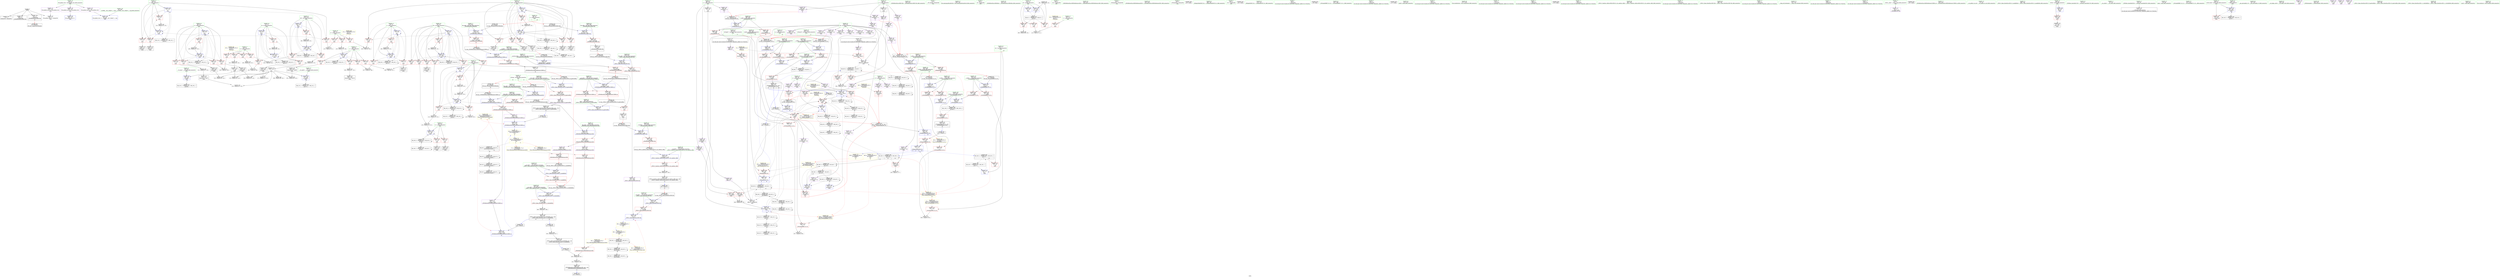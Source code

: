 digraph "SVFG" {
	label="SVFG";

	Node0x56291cac7110 [shape=record,color=grey,label="{NodeID: 0\nNullPtr}"];
	Node0x56291cac7110 -> Node0x56291cb07710[style=solid];
	Node0x56291cac7110 -> Node0x56291cb07810[style=solid];
	Node0x56291cac7110 -> Node0x56291cb078e0[style=solid];
	Node0x56291cac7110 -> Node0x56291cb180f0[style=solid];
	Node0x56291cb556a0 [shape=record,color=yellow,style=double,label="{NodeID: 609\n62V_1 = ENCHI(MR_62V_0)\npts\{950000 950001 \}\nFun[_ZNSt6bitsetILm16EEixEm]|{<s0>26|<s1>26}}"];
	Node0x56291cb556a0:s0 -> Node0x56291cb1aea0[style=dashed,color=red];
	Node0x56291cb556a0:s1 -> Node0x56291cb1af70[style=dashed,color=red];
	Node0x56291cb17080 [shape=record,color=red,label="{NodeID: 277\n556\<--550\nthis1\<--this.addr\n_ZNSt12_Base_bitsetILm1EEC2Ey\n}"];
	Node0x56291cb17080 -> Node0x56291cb0f960[style=solid];
	Node0x56291cb07d80 [shape=record,color=black,label="{NodeID: 111\n240\<--90\n\<--y\nmain\n}"];
	Node0x56291cb07d80 -> Node0x56291cb0f6f0[style=solid];
	Node0x56291cb0c3d0 [shape=record,color=red,label="{NodeID: 222\n218\<--80\n\<--e\nmain\n}"];
	Node0x56291cb0c3d0 -> Node0x56291cb0ce90[style=solid];
	Node0x56291cb08730 [shape=record,color=green,label="{NodeID: 56\n232\<--233\n_ZNSt6bitsetILm16EEC2Ey\<--_ZNSt6bitsetILm16EEC2Ey_field_insensitive\n}"];
	Node0x56291cb44650 [shape=record,color=yellow,style=double,label="{NodeID: 665\n50V_1 = ENCHI(MR_50V_0)\npts\{483 \}\nFun[main]}"];
	Node0x56291cb44650 -> Node0x56291cb15b60[style=dashed];
	Node0x56291cb44650 -> Node0x56291cb15c30[style=dashed];
	Node0x56291cb25bd0 [shape=record,color=grey,label="{NodeID: 499\n220 = Binary(219, 145, )\n}"];
	Node0x56291cb19e60 [shape=record,color=blue,label="{NodeID: 333\n426\<--423\n__position.addr\<--__position\n_ZNSt6bitsetILm16EEixEm\n}"];
	Node0x56291cb19e60 -> Node0x56291cb16040[style=dashed];
	Node0x56291cb0f6f0 [shape=record,color=purple,label="{NodeID: 167\n656\<--240\noffset_0\<--\n}"];
	Node0x56291cb0f6f0 -> Node0x56291cb19230[style=solid];
	Node0x56291caf5590 [shape=record,color=green,label="{NodeID: 1\n7\<--1\n__dso_handle\<--dummyObj\nGlob }"];
	Node0x56291cb17150 [shape=record,color=red,label="{NodeID: 278\n558\<--552\n\<--__val.addr\n_ZNSt12_Base_bitsetILm1EEC2Ey\n}"];
	Node0x56291cb17150 -> Node0x56291cb1ab60[style=solid];
	Node0x56291cb07e50 [shape=record,color=black,label="{NodeID: 112\n125\<--124\nidxprom\<--\nmain\n}"];
	Node0x56291cb0c4a0 [shape=record,color=red,label="{NodeID: 223\n311\<--80\n\<--e\nmain\n}"];
	Node0x56291cb0c4a0 -> Node0x56291cb24850[style=solid];
	Node0x56291cb08830 [shape=record,color=green,label="{NodeID: 57\n238\<--239\nllvm.memcpy.p0i8.p0i8.i64\<--llvm.memcpy.p0i8.p0i8.i64_field_insensitive\n}"];
	Node0x56291cb44730 [shape=record,color=yellow,style=double,label="{NodeID: 666\n52V_1 = ENCHI(MR_52V_0)\npts\{590000 \}\nFun[main]}"];
	Node0x56291cb44730 -> Node0x56291cb154e0[style=dashed];
	Node0x56291cb44730 -> Node0x56291cb155b0[style=dashed];
	Node0x56291cb25d50 [shape=record,color=grey,label="{NodeID: 500\n304 = Binary(301, 303, )\n}"];
	Node0x56291cb25d50 -> Node0x56291cb19570[style=solid];
	Node0x56291cb19f30 [shape=record,color=blue,label="{NodeID: 334\n438\<--437\nthis.addr\<--this\n_ZNKSt6bitsetILm16EE9referencecvbEv\n}"];
	Node0x56291cb19f30 -> Node0x56291cb16110[style=dashed];
	Node0x56291cb0f7c0 [shape=record,color=purple,label="{NodeID: 168\n442\<--441\n_M_wp\<--this1\n_ZNKSt6bitsetILm16EE9referencecvbEv\n}"];
	Node0x56291cb0f7c0 -> Node0x56291cb161e0[style=solid];
	Node0x56291caf83c0 [shape=record,color=green,label="{NodeID: 2\n8\<--1\n.str\<--dummyObj\nGlob }"];
	Node0x56291cb17220 [shape=record,color=red,label="{NodeID: 279\n574\<--565\nthis1\<--this.addr\n_ZNSt6bitsetILm16EE9referenceC2ERS0_m\n}"];
	Node0x56291cb17220 -> Node0x56291cb0fa30[style=solid];
	Node0x56291cb17220 -> Node0x56291cb0fb00[style=solid];
	Node0x56291cb07f20 [shape=record,color=black,label="{NodeID: 113\n128\<--127\nidxprom5\<--\nmain\n}"];
	Node0x56291cb0c570 [shape=record,color=red,label="{NodeID: 224\n319\<--80\n\<--e\nmain\n}"];
	Node0x56291cb0c570 -> Node0x56291cb0d6b0[style=solid];
	Node0x56291cb08930 [shape=record,color=green,label="{NodeID: 58\n251\<--252\n_ZNSt6bitsetILm16EEixEm\<--_ZNSt6bitsetILm16EEixEm_field_insensitive\n}"];
	Node0x56291cb59d40 [shape=record,color=yellow,style=double,label="{NodeID: 667\n54V_1 = ENCHI(MR_54V_0)\npts\{610000 \}\nFun[main]}"];
	Node0x56291cb59d40 -> Node0x56291cb15680[style=dashed];
	Node0x56291cb59d40 -> Node0x56291cb15750[style=dashed];
	Node0x56291cb25ed0 [shape=record,color=grey,label="{NodeID: 501\n381 = Binary(380, 135, )\n}"];
	Node0x56291cb25ed0 -> Node0x56291cb19b20[style=solid];
	Node0x56291cb1a000 [shape=record,color=blue,label="{NodeID: 335\n455\<--454\nthis.addr\<--this\n_ZNSt6bitsetILm16EE9referenceD2Ev\n}"];
	Node0x56291cb1a000 -> Node0x56291cb16450[style=dashed];
	Node0x56291cb0f890 [shape=record,color=purple,label="{NodeID: 169\n445\<--441\n_M_bpos\<--this1\n_ZNKSt6bitsetILm16EE9referencecvbEv\n}"];
	Node0x56291cb0f890 -> Node0x56291cb16380[style=solid];
	Node0x56291caddde0 [shape=record,color=green,label="{NodeID: 3\n10\<--1\n.str.1\<--dummyObj\nGlob }"];
	Node0x56291cb1d500 [shape=record,color=yellow,style=double,label="{NodeID: 778\n62V_2 = CSCHI(MR_62V_1)\npts\{950000 950001 \}\nCS[]|{<s0>10}}"];
	Node0x56291cb1d500:s0 -> Node0x56291cb1cb60[style=dashed,color=blue];
	Node0x56291cb172f0 [shape=record,color=red,label="{NodeID: 280\n575\<--567\n\<--__b.addr\n_ZNSt6bitsetILm16EE9referenceC2ERS0_m\n}"];
	Node0x56291cb172f0 -> Node0x56291cb0de00[style=solid];
	Node0x56291cb0cb90 [shape=record,color=black,label="{NodeID: 114\n143\<--142\n\<--add\nmain\n}"];
	Node0x56291cb0cb90 -> Node0x56291cb186d0[style=solid];
	Node0x56291cb0cb90 -> Node0x56291cb264d0[style=solid];
	Node0x56291cb0c640 [shape=record,color=red,label="{NodeID: 225\n337\<--80\n\<--e\nmain\n}"];
	Node0x56291cb0c640 -> Node0x56291cb25450[style=solid];
	Node0x56291cb08a30 [shape=record,color=green,label="{NodeID: 59\n254\<--255\n_ZNKSt6bitsetILm16EE9referencecvbEv\<--_ZNKSt6bitsetILm16EE9referencecvbEv_field_insensitive\n}"];
	Node0x56291cb26050 [shape=record,color=grey,label="{NodeID: 502\n608 = Binary(607, 609, )\n}"];
	Node0x56291cb26050 -> Node0x56291cb0dfa0[style=solid];
	Node0x56291cb1a0d0 [shape=record,color=blue,label="{NodeID: 336\n463\<--461\na.addr\<--a\n_Z9zlepsiMinIiEvRT_S0_\n}"];
	Node0x56291cb1a0d0 -> Node0x56291cb16520[style=dashed];
	Node0x56291cb1a0d0 -> Node0x56291cb165f0[style=dashed];
	Node0x56291cb0f960 [shape=record,color=purple,label="{NodeID: 170\n557\<--556\n_M_w\<--this1\n_ZNSt12_Base_bitsetILm1EEC2Ey\n}"];
	Node0x56291cb0f960 -> Node0x56291cb1ab60[style=solid];
	Node0x56291caddba0 [shape=record,color=green,label="{NodeID: 4\n12\<--1\n_ZZ4mainE1x\<--dummyObj\nGlob }"];
	Node0x56291cb1d660 [shape=record,color=yellow,style=double,label="{NodeID: 779\n56V_2 = CSCHI(MR_56V_1)\npts\{870000 \}\nCS[]|{<s0>7}}"];
	Node0x56291cb1d660:s0 -> Node0x56291cb1ca00[style=dashed,color=blue];
	Node0x56291cb173c0 [shape=record,color=red,label="{NodeID: 281\n577\<--569\n\<--__pos.addr\n_ZNSt6bitsetILm16EE9referenceC2ERS0_m\n|{<s0>32}}"];
	Node0x56291cb173c0:s0 -> Node0x56291cb8ccf0[style=solid,color=red];
	Node0x56291cb0cc20 [shape=record,color=black,label="{NodeID: 115\n145\<--144\n\<--\nmain\n}"];
	Node0x56291cb0cc20 -> Node0x56291cb187a0[style=solid];
	Node0x56291cb0cc20 -> Node0x56291cb23ad0[style=solid];
	Node0x56291cb0cc20 -> Node0x56291cb240d0[style=solid];
	Node0x56291cb0cc20 -> Node0x56291cb25bd0[style=solid];
	Node0x56291cb0cc20 -> Node0x56291cb261d0[style=solid];
	Node0x56291cb0cc20 -> Node0x56291cb26350[style=solid];
	Node0x56291cb0cc20 -> Node0x56291cb264d0[style=solid];
	Node0x56291cb0cc20 -> Node0x56291cb26950[style=solid];
	Node0x56291cb0c710 [shape=record,color=red,label="{NodeID: 226\n209\<--82\n\<--l\nmain\n}"];
	Node0x56291cb0c710 -> Node0x56291cb276d0[style=solid];
	Node0x56291cb08b30 [shape=record,color=green,label="{NodeID: 60\n257\<--258\n_ZNSt6bitsetILm16EE9referenceD2Ev\<--_ZNSt6bitsetILm16EE9referenceD2Ev_field_insensitive\n}"];
	Node0x56291cb261d0 [shape=record,color=grey,label="{NodeID: 503\n321 = Binary(320, 145, )\n}"];
	Node0x56291cb1a1a0 [shape=record,color=blue,label="{NodeID: 337\n465\<--462\nb.addr\<--b\n_Z9zlepsiMinIiEvRT_S0_\n|{|<s1>28}}"];
	Node0x56291cb1a1a0 -> Node0x56291cb166c0[style=dashed];
	Node0x56291cb1a1a0:s1 -> Node0x56291cb57410[style=dashed,color=red];
	Node0x56291cb0fa30 [shape=record,color=purple,label="{NodeID: 171\n581\<--574\n_M_wp\<--this1\n_ZNSt6bitsetILm16EE9referenceC2ERS0_m\n}"];
	Node0x56291cb0fa30 -> Node0x56291cb1aea0[style=solid];
	Node0x56291caddc30 [shape=record,color=green,label="{NodeID: 5\n14\<--1\n_ZZ4mainE1y\<--dummyObj\nGlob }"];
	Node0x56291cb877e0 [shape=record,color=black,label="{NodeID: 780\n107 = PHI()\n}"];
	Node0x56291cb17490 [shape=record,color=red,label="{NodeID: 282\n583\<--569\n\<--__pos.addr\n_ZNSt6bitsetILm16EE9referenceC2ERS0_m\n|{<s0>33}}"];
	Node0x56291cb17490:s0 -> Node0x56291cb8ce30[style=solid,color=red];
	Node0x56291cb0ccf0 [shape=record,color=black,label="{NodeID: 116\n170\<--169\nidxprom17\<--\nmain\n}"];
	Node0x56291cb0ccf0 -> Node0x56291cb23ad0[style=solid];
	Node0x56291cb0c7e0 [shape=record,color=red,label="{NodeID: 227\n213\<--82\n\<--l\nmain\n}"];
	Node0x56291cb0c7e0 -> Node0x56291cb24cd0[style=solid];
	Node0x56291cb08c30 [shape=record,color=green,label="{NodeID: 61\n266\<--267\n_Z9zlepsiMinIiEvRT_S0_\<--_Z9zlepsiMinIiEvRT_S0__field_insensitive\n}"];
	Node0x56291cb26350 [shape=record,color=grey,label="{NodeID: 504\n314 = Binary(313, 145, )\n}"];
	Node0x56291cb1a270 [shape=record,color=blue,label="{NodeID: 338\n474\<--473\n\<--\n_Z9zlepsiMinIiEvRT_S0_\n|{<s0>13|<s1>15|<s2>19|<s3>20}}"];
	Node0x56291cb1a270:s0 -> Node0x56291cb1ccc0[style=dashed,color=blue];
	Node0x56291cb1a270:s1 -> Node0x56291cb1cf80[style=dashed,color=blue];
	Node0x56291cb1a270:s2 -> Node0x56291cb4f960[style=dashed,color=blue];
	Node0x56291cb1a270:s3 -> Node0x56291cb52b60[style=dashed,color=blue];
	Node0x56291cb0fb00 [shape=record,color=purple,label="{NodeID: 172\n587\<--574\n_M_bpos\<--this1\n_ZNSt6bitsetILm16EE9referenceC2ERS0_m\n}"];
	Node0x56291cb0fb00 -> Node0x56291cb1af70[style=solid];
	Node0x56291caddcc0 [shape=record,color=green,label="{NodeID: 6\n16\<--1\n.str.2\<--dummyObj\nGlob }"];
	Node0x56291cb8b380 [shape=record,color=black,label="{NodeID: 781\n131 = PHI()\n}"];
	Node0x56291cb17560 [shape=record,color=red,label="{NodeID: 283\n599\<--593\nthis1\<--this.addr\n_ZNSt12_Base_bitsetILm1EE10_M_getwordEm\n}"];
	Node0x56291cb17560 -> Node0x56291cb0fbd0[style=solid];
	Node0x56291cb0cdc0 [shape=record,color=black,label="{NodeID: 117\n174\<--173\nidxprom19\<--\nmain\n}"];
	Node0x56291cb0c8b0 [shape=record,color=red,label="{NodeID: 228\n229\<--82\n\<--l\nmain\n}"];
	Node0x56291cb0c8b0 -> Node0x56291cb0d030[style=solid];
	Node0x56291cb08d30 [shape=record,color=green,label="{NodeID: 62\n274\<--275\n_Z6zlepsiIiEvRT_S0_\<--_Z6zlepsiIiEvRT_S0__field_insensitive\n}"];
	Node0x56291cb264d0 [shape=record,color=grey,label="{NodeID: 505\n151 = Binary(143, 145, )\n}"];
	Node0x56291cb1a340 [shape=record,color=blue,label="{NodeID: 339\n480\<--478\na.addr\<--a\n_Z6zlepsiIiEvRT_S0_\n}"];
	Node0x56291cb1a340 -> Node0x56291cb16790[style=dashed];
	Node0x56291cb1a340 -> Node0x56291cb16860[style=dashed];
	Node0x56291cb0fbd0 [shape=record,color=purple,label="{NodeID: 173\n600\<--599\n_M_w\<--this1\n_ZNSt12_Base_bitsetILm1EE10_M_getwordEm\n}"];
	Node0x56291cb0fbd0 -> Node0x56291cb0ded0[style=solid];
	Node0x56291cb04db0 [shape=record,color=green,label="{NodeID: 7\n19\<--1\n\<--dummyObj\nCan only get source location for instruction, argument, global var or function.}"];
	Node0x56291cb8b480 [shape=record,color=black,label="{NodeID: 782\n30 = PHI()\n}"];
	Node0x56291cb17630 [shape=record,color=red,label="{NodeID: 284\n607\<--604\n\<--__pos.addr\n_ZNSt12_Base_bitsetILm1EE11_S_whichbitEm\n}"];
	Node0x56291cb17630 -> Node0x56291cb26050[style=solid];
	Node0x56291cb0ce90 [shape=record,color=black,label="{NodeID: 118\n219\<--218\nidxprom39\<--\nmain\n}"];
	Node0x56291cb0ce90 -> Node0x56291cb25bd0[style=solid];
	Node0x56291cb0c980 [shape=record,color=red,label="{NodeID: 229\n330\<--82\n\<--l\nmain\n}"];
	Node0x56291cb0c980 -> Node0x56291cb24b50[style=solid];
	Node0x56291cb08e30 [shape=record,color=green,label="{NodeID: 63\n307\<--308\n_ZSt3maxIiERKT_S2_S2_\<--_ZSt3maxIiERKT_S2_S2__field_insensitive\n}"];
	Node0x56291cb26650 [shape=record,color=grey,label="{NodeID: 506\n353 = Binary(352, 135, )\n}"];
	Node0x56291cb26650 -> Node0x56291cb0d850[style=solid];
	Node0x56291cb1a410 [shape=record,color=blue,label="{NodeID: 340\n482\<--479\nb.addr\<--b\n_Z6zlepsiIiEvRT_S0_\n|{|<s1>29}}"];
	Node0x56291cb1a410 -> Node0x56291cb16930[style=dashed];
	Node0x56291cb1a410:s1 -> Node0x56291cb55e30[style=dashed,color=red];
	Node0x56291cb0fca0 [shape=record,color=purple,label="{NodeID: 174\n172\<--152\narrayidx18\<--vla\nmain\n}"];
	Node0x56291cb04e40 [shape=record,color=green,label="{NodeID: 8\n105\<--1\n\<--dummyObj\nCan only get source location for instruction, argument, global var or function.}"];
	Node0x56291cb8b580 [shape=record,color=black,label="{NodeID: 783\n117 = PHI()\n}"];
	Node0x56291cb55e30 [shape=record,color=yellow,style=double,label="{NodeID: 617\n102V_1 = ENCHI(MR_102V_0)\npts\{97 101 483 \}\nFun[_ZSt3maxIiERKT_S2_S2_]}"];
	Node0x56291cb55e30 -> Node0x56291cb16ee0[style=dashed];
	Node0x56291cb17700 [shape=record,color=red,label="{NodeID: 285\n616\<--613\n\<--__pos.addr\n_ZNSt12_Base_bitsetILm1EE10_S_maskbitEm\n|{<s0>34}}"];
	Node0x56291cb17700:s0 -> Node0x56291cb8ce30[style=solid,color=red];
	Node0x56291cb0cf60 [shape=record,color=black,label="{NodeID: 119\n223\<--222\nidxprom41\<--\nmain\n}"];
	Node0x56291cb0ca50 [shape=record,color=red,label="{NodeID: 230\n222\<--84\n\<--w\nmain\n}"];
	Node0x56291cb0ca50 -> Node0x56291cb0cf60[style=solid];
	Node0x56291cb08f30 [shape=record,color=green,label="{NodeID: 64\n373\<--374\nprintf\<--printf_field_insensitive\n}"];
	Node0x56291cb5a280 [shape=record,color=yellow,style=double,label="{NodeID: 673\n56V_1 = ENCHI(MR_56V_0)\npts\{870000 \}\nFun[_ZNSt6bitsetILm16EEC2Ey]|{<s0>24}}"];
	Node0x56291cb5a280:s0 -> Node0x56291cb1ab60[style=dashed,color=red];
	Node0x56291cb267d0 [shape=record,color=grey,label="{NodeID: 507\n358 = Binary(357, 135, )\n}"];
	Node0x56291cb267d0 -> Node0x56291cb0d920[style=solid];
	Node0x56291cb1a4e0 [shape=record,color=blue,label="{NodeID: 341\n489\<--488\n\<--\n_Z6zlepsiIiEvRT_S0_\n|{<s0>14|<s1>16}}"];
	Node0x56291cb1a4e0:s0 -> Node0x56291cb53a60[style=dashed,color=blue];
	Node0x56291cb1a4e0:s1 -> Node0x56291cb53f60[style=dashed,color=blue];
	Node0x56291cb0fd70 [shape=record,color=purple,label="{NodeID: 175\n175\<--152\narrayidx20\<--vla\nmain\n}"];
	Node0x56291cb0fd70 -> Node0x56291cb18a10[style=solid];
	Node0x56291cb04ed0 [shape=record,color=green,label="{NodeID: 9\n135\<--1\n\<--dummyObj\nCan only get source location for instruction, argument, global var or function.}"];
	Node0x56291cb8b680 [shape=record,color=black,label="{NodeID: 784\n306 = PHI(492, )\n}"];
	Node0x56291cb8b680 -> Node0x56291cb15b60[style=solid];
	Node0x56291cb55f40 [shape=record,color=yellow,style=double,label="{NodeID: 618\n104V_1 = ENCHI(MR_104V_0)\npts\{99 153 890000 910000 \}\nFun[_ZSt3maxIiERKT_S2_S2_]}"];
	Node0x56291cb55f40 -> Node0x56291cb16e10[style=dashed];
	Node0x56291cb177d0 [shape=record,color=red,label="{NodeID: 286\n644\<--624\n\<--retval\n_ZSt3minIiERKT_S2_S2_\n}"];
	Node0x56291cb177d0 -> Node0x56291cb0e140[style=solid];
	Node0x56291cb0d030 [shape=record,color=black,label="{NodeID: 120\n230\<--229\nconv\<--\nmain\n|{<s0>7}}"];
	Node0x56291cb0d030:s0 -> Node0x56291cb8e3f0[style=solid,color=red];
	Node0x56291cb14b60 [shape=record,color=red,label="{NodeID: 231\n323\<--84\n\<--w\nmain\n}"];
	Node0x56291cb14b60 -> Node0x56291cb0d780[style=solid];
	Node0x56291cb09030 [shape=record,color=green,label="{NodeID: 65\n377\<--378\nllvm.stackrestore\<--llvm.stackrestore_field_insensitive\n}"];
	Node0x56291cb26950 [shape=record,color=grey,label="{NodeID: 508\n355 = Binary(354, 145, )\n}"];
	Node0x56291cb1a5b0 [shape=record,color=blue,label="{NodeID: 342\n497\<--493\n__a.addr\<--__a\n_ZSt3maxIiERKT_S2_S2_\n}"];
	Node0x56291cb1a5b0 -> Node0x56291cb16ad0[style=dashed];
	Node0x56291cb1a5b0 -> Node0x56291cb16ba0[style=dashed];
	Node0x56291cb0fe40 [shape=record,color=purple,label="{NodeID: 176\n190\<--152\narrayidx27\<--vla\nmain\n}"];
	Node0x56291cb04f60 [shape=record,color=green,label="{NodeID: 10\n177\<--1\n\<--dummyObj\nCan only get source location for instruction, argument, global var or function.}"];
	Node0x56291cb8b870 [shape=record,color=black,label="{NodeID: 785\n326 = PHI(492, )\n}"];
	Node0x56291cb8b870 -> Node0x56291cb15c30[style=solid];
	Node0x56291cb178a0 [shape=record,color=red,label="{NodeID: 287\n634\<--626\n\<--__a.addr\n_ZSt3minIiERKT_S2_S2_\n}"];
	Node0x56291cb178a0 -> Node0x56291cb17cb0[style=solid];
	Node0x56291cb0d100 [shape=record,color=black,label="{NodeID: 121\n249\<--248\nconv48\<--\nmain\n|{<s0>10}}"];
	Node0x56291cb0d100:s0 -> Node0x56291cb8ca70[style=solid,color=red];
	Node0x56291cb14bf0 [shape=record,color=red,label="{NodeID: 232\n244\<--92\n\<--i44\nmain\n}"];
	Node0x56291cb14bf0 -> Node0x56291cb27850[style=solid];
	Node0x56291cb09130 [shape=record,color=green,label="{NodeID: 66\n393\<--394\nthis.addr\<--this.addr_field_insensitive\n_ZNSt6bitsetILm16EEC2Ey\n}"];
	Node0x56291cb09130 -> Node0x56291cb15dd0[style=solid];
	Node0x56291cb09130 -> Node0x56291cb19bf0[style=solid];
	Node0x56291cb26ad0 [shape=record,color=grey,label="{NodeID: 509\n167 = cmp(165, 166, )\n}"];
	Node0x56291cb1a680 [shape=record,color=blue,label="{NodeID: 343\n499\<--494\n__b.addr\<--__b\n_ZSt3maxIiERKT_S2_S2_\n}"];
	Node0x56291cb1a680 -> Node0x56291cb16c70[style=dashed];
	Node0x56291cb1a680 -> Node0x56291cb16d40[style=dashed];
	Node0x56291cb0ff10 [shape=record,color=purple,label="{NodeID: 177\n191\<--152\narrayidx28\<--vla\nmain\n}"];
	Node0x56291cb0ff10 -> Node0x56291cb18c80[style=solid];
	Node0x56291cb04ff0 [shape=record,color=green,label="{NodeID: 11\n189\<--1\n\<--dummyObj\nCan only get source location for instruction, argument, global var or function.}"];
	Node0x56291cb8b970 [shape=record,color=black,label="{NodeID: 786\n372 = PHI()\n}"];
	Node0x56291cb561c0 [shape=record,color=yellow,style=double,label="{NodeID: 620\n56V_1 = ENCHI(MR_56V_0)\npts\{870000 \}\nFun[_ZNKSt6bitsetILm16EE9referencecvbEv]}"];
	Node0x56291cb561c0 -> Node0x56291cb162b0[style=dashed];
	Node0x56291cb17970 [shape=record,color=red,label="{NodeID: 288\n641\<--626\n\<--__a.addr\n_ZSt3minIiERKT_S2_S2_\n}"];
	Node0x56291cb17970 -> Node0x56291cb1b5f0[style=solid];
	Node0x56291cb0d1d0 [shape=record,color=black,label="{NodeID: 122\n262\<--261\nidxprom52\<--\nmain\n}"];
	Node0x56291cb14cc0 [shape=record,color=red,label="{NodeID: 233\n248\<--92\n\<--i44\nmain\n}"];
	Node0x56291cb14cc0 -> Node0x56291cb0d100[style=solid];
	Node0x56291cb09200 [shape=record,color=green,label="{NodeID: 67\n395\<--396\n__val.addr\<--__val.addr_field_insensitive\n_ZNSt6bitsetILm16EEC2Ey\n}"];
	Node0x56291cb09200 -> Node0x56291cb15ea0[style=solid];
	Node0x56291cb09200 -> Node0x56291cb19cc0[style=solid];
	Node0x56291cb26c50 [shape=record,color=grey,label="{NodeID: 510\n161 = cmp(158, 160, )\n}"];
	Node0x56291cb1a750 [shape=record,color=blue,label="{NodeID: 344\n495\<--509\nretval\<--\n_ZSt3maxIiERKT_S2_S2_\n}"];
	Node0x56291cb1a750 -> Node0x56291cb3a160[style=dashed];
	Node0x56291cb0ffe0 [shape=record,color=purple,label="{NodeID: 178\n221\<--152\narrayidx40\<--vla\nmain\n}"];
	Node0x56291cb050b0 [shape=record,color=green,label="{NodeID: 12\n236\<--1\n\<--dummyObj\nCan only get source location for instruction, argument, global var or function.}"];
	Node0x56291cb8ba40 [shape=record,color=black,label="{NodeID: 787\n253 = PHI(436, )\n}"];
	Node0x56291cb562a0 [shape=record,color=yellow,style=double,label="{NodeID: 621\n77V_1 = ENCHI(MR_77V_0)\npts\{950000 \}\nFun[_ZNKSt6bitsetILm16EE9referencecvbEv]}"];
	Node0x56291cb562a0 -> Node0x56291cb161e0[style=dashed];
	Node0x56291cb17a40 [shape=record,color=red,label="{NodeID: 289\n632\<--628\n\<--__b.addr\n_ZSt3minIiERKT_S2_S2_\n}"];
	Node0x56291cb17a40 -> Node0x56291cb17be0[style=solid];
	Node0x56291cb0d2a0 [shape=record,color=black,label="{NodeID: 123\n270\<--269\nidxprom55\<--\nmain\n}"];
	Node0x56291cb14d90 [shape=record,color=red,label="{NodeID: 234\n261\<--92\n\<--i44\nmain\n}"];
	Node0x56291cb14d90 -> Node0x56291cb0d1d0[style=solid];
	Node0x56291cb092d0 [shape=record,color=green,label="{NodeID: 68\n403\<--404\n_ZNSt13_Sanitize_valILm16ELb1EE18_S_do_sanitize_valEy\<--_ZNSt13_Sanitize_valILm16ELb1EE18_S_do_sanitize_valEy_field_insensitive\n}"];
	Node0x56291cb5a630 [shape=record,color=yellow,style=double,label="{NodeID: 677\n87V_1 = ENCHI(MR_87V_0)\npts\{77 153 890000 910000 \}\nFun[_Z9zlepsiMinIiEvRT_S0_]|{|<s2>28}}"];
	Node0x56291cb5a630 -> Node0x56291cb166c0[style=dashed];
	Node0x56291cb5a630 -> Node0x56291cb1a270[style=dashed];
	Node0x56291cb5a630:s2 -> Node0x56291cb572a0[style=dashed,color=red];
	Node0x56291cb26dd0 [shape=record,color=grey,label="{NodeID: 511\n204 = cmp(202, 203, )\n}"];
	Node0x56291cb1a820 [shape=record,color=blue,label="{NodeID: 345\n495\<--512\nretval\<--\n_ZSt3maxIiERKT_S2_S2_\n}"];
	Node0x56291cb1a820 -> Node0x56291cb3a160[style=dashed];
	Node0x56291cb100b0 [shape=record,color=purple,label="{NodeID: 179\n224\<--152\narrayidx42\<--vla\nmain\n}"];
	Node0x56291cb100b0 -> Node0x56291cb15410[style=solid];
	Node0x56291cb051b0 [shape=record,color=green,label="{NodeID: 13\n237\<--1\n\<--dummyObj\nCan only get source location for instruction, argument, global var or function.}"];
	Node0x56291cb8bb50 [shape=record,color=black,label="{NodeID: 788\n447 = PHI(611, )\n}"];
	Node0x56291cb8bb50 -> Node0x56291cb24fd0[style=solid];
	Node0x56291cb56380 [shape=record,color=yellow,style=double,label="{NodeID: 622\n79V_1 = ENCHI(MR_79V_0)\npts\{950001 \}\nFun[_ZNKSt6bitsetILm16EE9referencecvbEv]}"];
	Node0x56291cb56380 -> Node0x56291cb16380[style=dashed];
	Node0x56291cb17b10 [shape=record,color=red,label="{NodeID: 290\n638\<--628\n\<--__b.addr\n_ZSt3minIiERKT_S2_S2_\n}"];
	Node0x56291cb17b10 -> Node0x56291cb1b520[style=solid];
	Node0x56291cb0d370 [shape=record,color=black,label="{NodeID: 124\n278\<--277\nidxprom58\<--\nmain\n}"];
	Node0x56291cb14e60 [shape=record,color=red,label="{NodeID: 235\n269\<--92\n\<--i44\nmain\n}"];
	Node0x56291cb14e60 -> Node0x56291cb0d2a0[style=solid];
	Node0x56291cb093d0 [shape=record,color=green,label="{NodeID: 69\n406\<--407\n_ZNSt12_Base_bitsetILm1EEC2Ey\<--_ZNSt12_Base_bitsetILm1EEC2Ey_field_insensitive\n}"];
	Node0x56291cb26f50 [shape=record,color=grey,label="{NodeID: 512\n114 = cmp(112, 113, )\n}"];
	Node0x56291cb1a8f0 [shape=record,color=blue,label="{NodeID: 346\n524\<--523\n__val.addr\<--__val\n_ZNSt13_Sanitize_valILm16ELb1EE18_S_do_sanitize_valEy\n}"];
	Node0x56291cb1a8f0 -> Node0x56291cb16fb0[style=dashed];
	Node0x56291cb10180 [shape=record,color=purple,label="{NodeID: 180\n315\<--152\narrayidx77\<--vla\nmain\n}"];
	Node0x56291cb052b0 [shape=record,color=green,label="{NodeID: 14\n529\<--1\n\<--dummyObj\nCan only get source location for instruction, argument, global var or function.}"];
	Node0x56291cb8bcf0 [shape=record,color=black,label="{NodeID: 789\n402 = PHI(522, )\n|{<s0>24}}"];
	Node0x56291cb8bcf0:s0 -> Node0x56291cb8d780[style=solid,color=red];
	Node0x56291cb17be0 [shape=record,color=red,label="{NodeID: 291\n633\<--632\n\<--\n_ZSt3minIiERKT_S2_S2_\n}"];
	Node0x56291cb17be0 -> Node0x56291cb273d0[style=solid];
	Node0x56291cb0d440 [shape=record,color=black,label="{NodeID: 125\n284\<--283\nidxprom61\<--\nmain\n}"];
	Node0x56291cb14f30 [shape=record,color=red,label="{NodeID: 236\n277\<--92\n\<--i44\nmain\n}"];
	Node0x56291cb14f30 -> Node0x56291cb0d370[style=solid];
	Node0x56291cb094d0 [shape=record,color=green,label="{NodeID: 70\n412\<--413\n__clang_call_terminate\<--__clang_call_terminate_field_insensitive\n}"];
	Node0x56291cb270d0 [shape=record,color=grey,label="{NodeID: 513\n198 = cmp(196, 197, )\n}"];
	Node0x56291cb1a9c0 [shape=record,color=blue,label="{NodeID: 347\n550\<--548\nthis.addr\<--this\n_ZNSt12_Base_bitsetILm1EEC2Ey\n}"];
	Node0x56291cb1a9c0 -> Node0x56291cb17080[style=dashed];
	Node0x56291cb10250 [shape=record,color=purple,label="{NodeID: 181\n318\<--152\narrayidx79\<--vla\nmain\n|{<s0>19}}"];
	Node0x56291cb10250:s0 -> Node0x56291cb8e530[style=solid,color=red];
	Node0x56291cb053b0 [shape=record,color=green,label="{NodeID: 15\n609\<--1\n\<--dummyObj\nCan only get source location for instruction, argument, global var or function.}"];
	Node0x56291cb8be30 [shape=record,color=black,label="{NodeID: 790\n470 = PHI(621, )\n}"];
	Node0x56291cb8be30 -> Node0x56291cb166c0[style=solid];
	Node0x56291cb17cb0 [shape=record,color=red,label="{NodeID: 292\n635\<--634\n\<--\n_ZSt3minIiERKT_S2_S2_\n}"];
	Node0x56291cb17cb0 -> Node0x56291cb273d0[style=solid];
	Node0x56291cb0d510 [shape=record,color=black,label="{NodeID: 126\n313\<--312\nidxprom76\<--add75\nmain\n}"];
	Node0x56291cb0d510 -> Node0x56291cb26350[style=solid];
	Node0x56291cb15000 [shape=record,color=red,label="{NodeID: 237\n283\<--92\n\<--i44\nmain\n}"];
	Node0x56291cb15000 -> Node0x56291cb0d440[style=solid];
	Node0x56291cb095d0 [shape=record,color=green,label="{NodeID: 71\n424\<--425\nthis.addr\<--this.addr_field_insensitive\n_ZNSt6bitsetILm16EEixEm\n}"];
	Node0x56291cb095d0 -> Node0x56291cb15f70[style=solid];
	Node0x56291cb095d0 -> Node0x56291cb19d90[style=solid];
	Node0x56291cb27250 [shape=record,color=grey,label="{NodeID: 514\n507 = cmp(504, 506, )\n}"];
	Node0x56291cb1aa90 [shape=record,color=blue,label="{NodeID: 348\n552\<--549\n__val.addr\<--__val\n_ZNSt12_Base_bitsetILm1EEC2Ey\n}"];
	Node0x56291cb1aa90 -> Node0x56291cb17150[style=dashed];
	Node0x56291cb10320 [shape=record,color=purple,label="{NodeID: 182\n322\<--152\narrayidx81\<--vla\nmain\n}"];
	Node0x56291cb054b0 [shape=record,color=green,label="{NodeID: 16\n619\<--1\n\<--dummyObj\nCan only get source location for instruction, argument, global var or function.}"];
	Node0x56291cb8bf70 [shape=record,color=black,label="{NodeID: 791\n487 = PHI(492, )\n}"];
	Node0x56291cb8bf70 -> Node0x56291cb16930[style=solid];
	Node0x56291cb17d80 [shape=record,color=red,label="{NodeID: 293\n655\<--654\ndummyVal\<--offset_0\nmain\n}"];
	Node0x56291cb17d80 -> Node0x56291cb19160[style=solid];
	Node0x56291cb0d5e0 [shape=record,color=black,label="{NodeID: 127\n317\<--316\nidxprom78\<--\nmain\n}"];
	Node0x56291cb150d0 [shape=record,color=red,label="{NodeID: 238\n290\<--92\n\<--i44\nmain\n}"];
	Node0x56291cb150d0 -> Node0x56291cb23c50[style=solid];
	Node0x56291cb096a0 [shape=record,color=green,label="{NodeID: 72\n426\<--427\n__position.addr\<--__position.addr_field_insensitive\n_ZNSt6bitsetILm16EEixEm\n}"];
	Node0x56291cb096a0 -> Node0x56291cb16040[style=solid];
	Node0x56291cb096a0 -> Node0x56291cb19e60[style=solid];
	Node0x56291cb273d0 [shape=record,color=grey,label="{NodeID: 515\n636 = cmp(633, 635, )\n}"];
	Node0x56291cb1ab60 [shape=record,color=blue,label="{NodeID: 349\n557\<--558\n_M_w\<--\n_ZNSt12_Base_bitsetILm1EEC2Ey\n|{<s0>24}}"];
	Node0x56291cb1ab60:s0 -> Node0x56291cb1d660[style=dashed,color=blue];
	Node0x56291cb103f0 [shape=record,color=purple,label="{NodeID: 183\n325\<--152\narrayidx83\<--vla\nmain\n|{<s0>18}}"];
	Node0x56291cb103f0:s0 -> Node0x56291cb8d040[style=solid,color=red];
	Node0x56291cb055b0 [shape=record,color=green,label="{NodeID: 17\n4\<--6\n_ZStL8__ioinit\<--_ZStL8__ioinit_field_insensitive\nGlob }"];
	Node0x56291cb055b0 -> Node0x56291cb0e210[style=solid];
	Node0x56291cb8c0b0 [shape=record,color=black,label="{NodeID: 792\n537 = PHI()\n}"];
	Node0x56291cb17e50 [shape=record,color=red,label="{NodeID: 294\n658\<--657\ndummyVal\<--offset_0\nmain\n}"];
	Node0x56291cb17e50 -> Node0x56291cb19230[style=solid];
	Node0x56291cb0d6b0 [shape=record,color=black,label="{NodeID: 128\n320\<--319\nidxprom80\<--\nmain\n}"];
	Node0x56291cb0d6b0 -> Node0x56291cb261d0[style=solid];
	Node0x56291cb151a0 [shape=record,color=red,label="{NodeID: 239\n348\<--102\n\<--e95\nmain\n}"];
	Node0x56291cb151a0 -> Node0x56291cb27cd0[style=solid];
	Node0x56291cb09770 [shape=record,color=green,label="{NodeID: 73\n433\<--434\n_ZNSt6bitsetILm16EE9referenceC2ERS0_m\<--_ZNSt6bitsetILm16EE9referenceC2ERS0_m_field_insensitive\n}"];
	Node0x56291cb27550 [shape=record,color=grey,label="{NodeID: 516\n451 = cmp(450, 189, )\n}"];
	Node0x56291cb27550 -> Node0x56291cb0db90[style=solid];
	Node0x56291cb1ac30 [shape=record,color=blue,label="{NodeID: 350\n565\<--562\nthis.addr\<--this\n_ZNSt6bitsetILm16EE9referenceC2ERS0_m\n}"];
	Node0x56291cb1ac30 -> Node0x56291cb17220[style=dashed];
	Node0x56291cb104c0 [shape=record,color=purple,label="{NodeID: 184\n356\<--152\narrayidx101\<--vla\nmain\n}"];
	Node0x56291cb056b0 [shape=record,color=green,label="{NodeID: 18\n18\<--22\nllvm.global_ctors\<--llvm.global_ctors_field_insensitive\nGlob }"];
	Node0x56291cb056b0 -> Node0x56291cb0e7c0[style=solid];
	Node0x56291cb056b0 -> Node0x56291cb0e8c0[style=solid];
	Node0x56291cb056b0 -> Node0x56291cb0e9c0[style=solid];
	Node0x56291cb8c180 [shape=record,color=black,label="{NodeID: 793\n578 = PHI(590, )\n}"];
	Node0x56291cb8c180 -> Node0x56291cb1aea0[style=solid];
	Node0x56291cb17f20 [shape=record,color=blue,label="{NodeID: 295\n650\<--19\nllvm.global_ctors_0\<--\nGlob }"];
	Node0x56291cb0d780 [shape=record,color=black,label="{NodeID: 129\n324\<--323\nidxprom82\<--\nmain\n}"];
	Node0x56291cb15270 [shape=record,color=red,label="{NodeID: 240\n352\<--102\n\<--e95\nmain\n}"];
	Node0x56291cb15270 -> Node0x56291cb26650[style=solid];
	Node0x56291cb09870 [shape=record,color=green,label="{NodeID: 74\n438\<--439\nthis.addr\<--this.addr_field_insensitive\n_ZNKSt6bitsetILm16EE9referencecvbEv\n}"];
	Node0x56291cb09870 -> Node0x56291cb16110[style=solid];
	Node0x56291cb09870 -> Node0x56291cb19f30[style=solid];
	Node0x56291cb276d0 [shape=record,color=grey,label="{NodeID: 517\n210 = cmp(209, 105, )\n}"];
	Node0x56291cb1ad00 [shape=record,color=blue,label="{NodeID: 351\n567\<--563\n__b.addr\<--__b\n_ZNSt6bitsetILm16EE9referenceC2ERS0_m\n}"];
	Node0x56291cb1ad00 -> Node0x56291cb172f0[style=dashed];
	Node0x56291cb10590 [shape=record,color=purple,label="{NodeID: 185\n360\<--152\narrayidx104\<--vla\nmain\n}"];
	Node0x56291cb10590 -> Node0x56291cb15d00[style=solid];
	Node0x56291cb057b0 [shape=record,color=green,label="{NodeID: 19\n23\<--24\n__cxx_global_var_init\<--__cxx_global_var_init_field_insensitive\n}"];
	Node0x56291cb8c2f0 [shape=record,color=black,label="{NodeID: 794\n584 = PHI(602, )\n}"];
	Node0x56291cb8c2f0 -> Node0x56291cb1af70[style=solid];
	Node0x56291cb17ff0 [shape=record,color=blue,label="{NodeID: 296\n651\<--20\nllvm.global_ctors_1\<--_GLOBAL__sub_I_lukasP_1_1.cpp\nGlob }"];
	Node0x56291cb0d850 [shape=record,color=black,label="{NodeID: 130\n354\<--353\nidxprom100\<--add99\nmain\n}"];
	Node0x56291cb0d850 -> Node0x56291cb26950[style=solid];
	Node0x56291cb4a460 [shape=record,color=black,label="{NodeID: 573\nMR_34V_4 = PHI(MR_34V_6, MR_34V_3, )\npts\{83 \}\n}"];
	Node0x56291cb4a460 -> Node0x56291cb18fc0[style=dashed];
	Node0x56291cb4a460 -> Node0x56291cb3d950[style=dashed];
	Node0x56291cb4a460 -> Node0x56291cb4a460[style=dashed];
	Node0x56291cb15340 [shape=record,color=red,label="{NodeID: 241\n364\<--102\n\<--e95\nmain\n}"];
	Node0x56291cb15340 -> Node0x56291cb246d0[style=solid];
	Node0x56291cb09940 [shape=record,color=green,label="{NodeID: 75\n448\<--449\n_ZNSt12_Base_bitsetILm1EE10_S_maskbitEm\<--_ZNSt12_Base_bitsetILm1EE10_S_maskbitEm_field_insensitive\n}"];
	Node0x56291cb27850 [shape=record,color=grey,label="{NodeID: 518\n246 = cmp(244, 245, )\n}"];
	Node0x56291cb1add0 [shape=record,color=blue,label="{NodeID: 352\n569\<--564\n__pos.addr\<--__pos\n_ZNSt6bitsetILm16EE9referenceC2ERS0_m\n}"];
	Node0x56291cb1add0 -> Node0x56291cb173c0[style=dashed];
	Node0x56291cb1add0 -> Node0x56291cb17490[style=dashed];
	Node0x56291cb10660 [shape=record,color=red,label="{NodeID: 186\n384\<--48\n\<--retval\nmain\n}"];
	Node0x56291cb10660 -> Node0x56291cb0d9f0[style=solid];
	Node0x56291cb058b0 [shape=record,color=green,label="{NodeID: 20\n27\<--28\n_ZNSt8ios_base4InitC1Ev\<--_ZNSt8ios_base4InitC1Ev_field_insensitive\n}"];
	Node0x56291cb8c430 [shape=record,color=black,label="{NodeID: 795\n617 = PHI(602, )\n}"];
	Node0x56291cb8c430 -> Node0x56291cb25750[style=solid];
	Node0x56291cb180f0 [shape=record,color=blue, style = dotted,label="{NodeID: 297\n652\<--3\nllvm.global_ctors_2\<--dummyVal\nGlob }"];
	Node0x56291cb0d920 [shape=record,color=black,label="{NodeID: 131\n359\<--358\nidxprom103\<--sub102\nmain\n}"];
	Node0x56291cb4a960 [shape=record,color=black,label="{NodeID: 574\nMR_36V_4 = PHI(MR_36V_5, MR_36V_3, )\npts\{85 \}\n}"];
	Node0x56291cb4a960 -> Node0x56291cb19090[style=dashed];
	Node0x56291cb4a960 -> Node0x56291cb3de50[style=dashed];
	Node0x56291cb4a960 -> Node0x56291cb4a960[style=dashed];
	Node0x56291cb15410 [shape=record,color=red,label="{NodeID: 242\n225\<--224\n\<--arrayidx42\nmain\n}"];
	Node0x56291cb15410 -> Node0x56291cb27b50[style=solid];
	Node0x56291cb09a40 [shape=record,color=green,label="{NodeID: 76\n455\<--456\nthis.addr\<--this.addr_field_insensitive\n_ZNSt6bitsetILm16EE9referenceD2Ev\n}"];
	Node0x56291cb09a40 -> Node0x56291cb16450[style=solid];
	Node0x56291cb09a40 -> Node0x56291cb1a000[style=solid];
	Node0x56291cb279d0 [shape=record,color=grey,label="{NodeID: 519\n122 = cmp(120, 121, )\n}"];
	Node0x56291cb1aea0 [shape=record,color=blue,label="{NodeID: 353\n581\<--578\n_M_wp\<--call\n_ZNSt6bitsetILm16EE9referenceC2ERS0_m\n|{<s0>26}}"];
	Node0x56291cb1aea0:s0 -> Node0x56291cb1d500[style=dashed,color=blue];
	Node0x56291cb10730 [shape=record,color=red,label="{NodeID: 187\n113\<--50\n\<--t\nmain\n}"];
	Node0x56291cb10730 -> Node0x56291cb26f50[style=solid];
	Node0x56291cb059b0 [shape=record,color=green,label="{NodeID: 21\n33\<--34\n__cxa_atexit\<--__cxa_atexit_field_insensitive\n}"];
	Node0x56291cb8c570 [shape=record,color=black,label="{NodeID: 796\n612 = PHI(446, )\n0th arg _ZNSt12_Base_bitsetILm1EE10_S_maskbitEm }"];
	Node0x56291cb8c570 -> Node0x56291cb1b2b0[style=solid];
	Node0x56291cb181f0 [shape=record,color=blue,label="{NodeID: 298\n48\<--105\nretval\<--\nmain\n}"];
	Node0x56291cb181f0 -> Node0x56291cb10660[style=dashed];
	Node0x56291cb0d9f0 [shape=record,color=black,label="{NodeID: 132\n47\<--384\nmain_ret\<--\nmain\n}"];
	Node0x56291cb4ae60 [shape=record,color=black,label="{NodeID: 575\nMR_38V_4 = PHI(MR_38V_5, MR_38V_3, )\npts\{93 \}\n}"];
	Node0x56291cb4ae60 -> Node0x56291cb19300[style=dashed];
	Node0x56291cb4ae60 -> Node0x56291cb3e350[style=dashed];
	Node0x56291cb4ae60 -> Node0x56291cb42450[style=dashed];
	Node0x56291cb4ae60 -> Node0x56291cb4ae60[style=dashed];
	Node0x56291cb154e0 [shape=record,color=red,label="{NodeID: 243\n264\<--263\n\<--arrayidx53\nmain\n|{<s0>13}}"];
	Node0x56291cb154e0:s0 -> Node0x56291cb8e8e0[style=solid,color=red];
	Node0x56291cb09b10 [shape=record,color=green,label="{NodeID: 77\n463\<--464\na.addr\<--a.addr_field_insensitive\n_Z9zlepsiMinIiEvRT_S0_\n}"];
	Node0x56291cb09b10 -> Node0x56291cb16520[style=solid];
	Node0x56291cb09b10 -> Node0x56291cb165f0[style=solid];
	Node0x56291cb09b10 -> Node0x56291cb1a0d0[style=solid];
	Node0x56291cb27b50 [shape=record,color=grey,label="{NodeID: 520\n226 = cmp(225, 177, )\n}"];
	Node0x56291cb1af70 [shape=record,color=blue,label="{NodeID: 354\n587\<--584\n_M_bpos\<--call2\n_ZNSt6bitsetILm16EE9referenceC2ERS0_m\n|{<s0>26}}"];
	Node0x56291cb1af70:s0 -> Node0x56291cb1d500[style=dashed,color=blue];
	Node0x56291cb10800 [shape=record,color=red,label="{NodeID: 188\n112\<--52\n\<--sd\nmain\n}"];
	Node0x56291cb10800 -> Node0x56291cb26f50[style=solid];
	Node0x56291cb05ab0 [shape=record,color=green,label="{NodeID: 22\n32\<--38\n_ZNSt8ios_base4InitD1Ev\<--_ZNSt8ios_base4InitD1Ev_field_insensitive\n}"];
	Node0x56291cb05ab0 -> Node0x56291cb07bb0[style=solid];
	Node0x56291cb8c6b0 [shape=record,color=black,label="{NodeID: 797\n454 = PHI(94, )\n0th arg _ZNSt6bitsetILm16EE9referenceD2Ev }"];
	Node0x56291cb8c6b0 -> Node0x56291cb1a000[style=solid];
	Node0x56291cb182c0 [shape=record,color=blue,label="{NodeID: 299\n52\<--105\nsd\<--\nmain\n}"];
	Node0x56291cb182c0 -> Node0x56291cb3a250[style=dashed];
	Node0x56291cb0dac0 [shape=record,color=black,label="{NodeID: 133\n400\<--399\n\<--this1\n_ZNSt6bitsetILm16EEC2Ey\n|{<s0>24}}"];
	Node0x56291cb0dac0:s0 -> Node0x56291cb8d670[style=solid,color=red];
	Node0x56291cb4b360 [shape=record,color=black,label="{NodeID: 576\nMR_40V_4 = PHI(MR_40V_5, MR_40V_3, )\npts\{97 \}\n}"];
	Node0x56291cb4b360 -> Node0x56291cb15b60[style=dashed];
	Node0x56291cb4b360 -> Node0x56291cb19640[style=dashed];
	Node0x56291cb4b360 -> Node0x56291cb3e850[style=dashed];
	Node0x56291cb4b360 -> Node0x56291cb42950[style=dashed];
	Node0x56291cb4b360 -> Node0x56291cb4b360[style=dashed];
	Node0x56291cb155b0 [shape=record,color=red,label="{NodeID: 244\n272\<--271\n\<--arrayidx56\nmain\n|{<s0>14}}"];
	Node0x56291cb155b0:s0 -> Node0x56291cb8de00[style=solid,color=red];
	Node0x56291cb09be0 [shape=record,color=green,label="{NodeID: 78\n465\<--466\nb.addr\<--b.addr_field_insensitive\n_Z9zlepsiMinIiEvRT_S0_\n|{|<s1>28}}"];
	Node0x56291cb09be0 -> Node0x56291cb1a1a0[style=solid];
	Node0x56291cb09be0:s1 -> Node0x56291cb8e090[style=solid,color=red];
	Node0x56291cb27cd0 [shape=record,color=grey,label="{NodeID: 521\n350 = cmp(348, 349, )\n}"];
	Node0x56291cb1b040 [shape=record,color=blue,label="{NodeID: 355\n593\<--591\nthis.addr\<--this\n_ZNSt12_Base_bitsetILm1EE10_M_getwordEm\n}"];
	Node0x56291cb1b040 -> Node0x56291cb17560[style=dashed];
	Node0x56291cb108d0 [shape=record,color=red,label="{NodeID: 189\n368\<--52\n\<--sd\nmain\n}"];
	Node0x56291cb108d0 -> Node0x56291cb24250[style=solid];
	Node0x56291cb05bb0 [shape=record,color=green,label="{NodeID: 23\n45\<--46\nmain\<--main_field_insensitive\n}"];
	Node0x56291cb8c7f0 [shape=record,color=black,label="{NodeID: 798\n421 = PHI(94, )\n0th arg _ZNSt6bitsetILm16EEixEm |{<s0>26}}"];
	Node0x56291cb8c7f0:s0 -> Node0x56291cb8d890[style=solid,color=red];
	Node0x56291cb18390 [shape=record,color=blue,label="{NodeID: 300\n62\<--105\ni\<--\nmain\n}"];
	Node0x56291cb18390 -> Node0x56291cb0b050[style=dashed];
	Node0x56291cb18390 -> Node0x56291cb0b120[style=dashed];
	Node0x56291cb18390 -> Node0x56291cb0b1f0[style=dashed];
	Node0x56291cb18390 -> Node0x56291cb0b2c0[style=dashed];
	Node0x56291cb18390 -> Node0x56291cb18460[style=dashed];
	Node0x56291cb18390 -> Node0x56291cb3a750[style=dashed];
	Node0x56291cb0db90 [shape=record,color=black,label="{NodeID: 134\n436\<--451\n_ZNKSt6bitsetILm16EE9referencecvbEv_ret\<--cmp\n_ZNKSt6bitsetILm16EE9referencecvbEv\n|{<s0>11}}"];
	Node0x56291cb0db90:s0 -> Node0x56291cb8ba40[style=solid,color=blue];
	Node0x56291cb4b860 [shape=record,color=black,label="{NodeID: 577\nMR_42V_4 = PHI(MR_42V_5, MR_42V_3, )\npts\{99 \}\n}"];
	Node0x56291cb4b860 -> Node0x56291cb194a0[style=dashed];
	Node0x56291cb4b860 -> Node0x56291cb3ed50[style=dashed];
	Node0x56291cb4b860 -> Node0x56291cb42e50[style=dashed];
	Node0x56291cb4b860 -> Node0x56291cb4b860[style=dashed];
	Node0x56291cb15680 [shape=record,color=red,label="{NodeID: 245\n280\<--279\n\<--arrayidx59\nmain\n|{<s0>15}}"];
	Node0x56291cb15680:s0 -> Node0x56291cb8e8e0[style=solid,color=red];
	Node0x56291cb09cb0 [shape=record,color=green,label="{NodeID: 79\n471\<--472\n_ZSt3minIiERKT_S2_S2_\<--_ZSt3minIiERKT_S2_S2__field_insensitive\n}"];
	Node0x56291cb3a160 [shape=record,color=black,label="{NodeID: 522\nMR_96V_3 = PHI(MR_96V_4, MR_96V_2, )\npts\{496 \}\n}"];
	Node0x56291cb3a160 -> Node0x56291cb16a00[style=dashed];
	Node0x56291cb1b110 [shape=record,color=blue,label="{NodeID: 356\n595\<--592\n.addr\<--\n_ZNSt12_Base_bitsetILm1EE10_M_getwordEm\n}"];
	Node0x56291cb109a0 [shape=record,color=red,label="{NodeID: 190\n380\<--52\n\<--sd\nmain\n}"];
	Node0x56291cb109a0 -> Node0x56291cb25ed0[style=solid];
	Node0x56291cb05cb0 [shape=record,color=green,label="{NodeID: 24\n48\<--49\nretval\<--retval_field_insensitive\nmain\n}"];
	Node0x56291cb05cb0 -> Node0x56291cb10660[style=solid];
	Node0x56291cb05cb0 -> Node0x56291cb181f0[style=solid];
	Node0x56291cb8c930 [shape=record,color=black,label="{NodeID: 799\n422 = PHI(86, )\n1st arg _ZNSt6bitsetILm16EEixEm }"];
	Node0x56291cb8c930 -> Node0x56291cb19d90[style=solid];
	Node0x56291cb56db0 [shape=record,color=yellow,style=double,label="{NodeID: 633\n92V_1 = ENCHI(MR_92V_0)\npts\{890000 910000 \}\nFun[_Z6zlepsiIiEvRT_S0_]|{|<s2>29}}"];
	Node0x56291cb56db0 -> Node0x56291cb16930[style=dashed];
	Node0x56291cb56db0 -> Node0x56291cb1a4e0[style=dashed];
	Node0x56291cb56db0:s2 -> Node0x56291cb55f40[style=dashed,color=red];
	Node0x56291cb18460 [shape=record,color=blue,label="{NodeID: 301\n62\<--134\ni\<--inc\nmain\n}"];
	Node0x56291cb18460 -> Node0x56291cb0b050[style=dashed];
	Node0x56291cb18460 -> Node0x56291cb0b120[style=dashed];
	Node0x56291cb18460 -> Node0x56291cb0b1f0[style=dashed];
	Node0x56291cb18460 -> Node0x56291cb0b2c0[style=dashed];
	Node0x56291cb18460 -> Node0x56291cb18460[style=dashed];
	Node0x56291cb18460 -> Node0x56291cb3a750[style=dashed];
	Node0x56291cb0dc60 [shape=record,color=black,label="{NodeID: 135\n492\<--515\n_ZSt3maxIiERKT_S2_S2__ret\<--\n_ZSt3maxIiERKT_S2_S2_\n|{<s0>17|<s1>18|<s2>29}}"];
	Node0x56291cb0dc60:s0 -> Node0x56291cb8b680[style=solid,color=blue];
	Node0x56291cb0dc60:s1 -> Node0x56291cb8b870[style=solid,color=blue];
	Node0x56291cb0dc60:s2 -> Node0x56291cb8bf70[style=solid,color=blue];
	Node0x56291cb4bd60 [shape=record,color=black,label="{NodeID: 578\nMR_44V_4 = PHI(MR_44V_5, MR_44V_3, )\npts\{101 \}\n}"];
	Node0x56291cb4bd60 -> Node0x56291cb19570[style=dashed];
	Node0x56291cb4bd60 -> Node0x56291cb3f250[style=dashed];
	Node0x56291cb4bd60 -> Node0x56291cb43350[style=dashed];
	Node0x56291cb4bd60 -> Node0x56291cb4bd60[style=dashed];
	Node0x56291cb15750 [shape=record,color=red,label="{NodeID: 246\n286\<--285\n\<--arrayidx62\nmain\n|{<s0>16}}"];
	Node0x56291cb15750:s0 -> Node0x56291cb8de00[style=solid,color=red];
	Node0x56291cb09db0 [shape=record,color=green,label="{NodeID: 80\n480\<--481\na.addr\<--a.addr_field_insensitive\n_Z6zlepsiIiEvRT_S0_\n}"];
	Node0x56291cb09db0 -> Node0x56291cb16790[style=solid];
	Node0x56291cb09db0 -> Node0x56291cb16860[style=solid];
	Node0x56291cb09db0 -> Node0x56291cb1a340[style=solid];
	Node0x56291cb3a250 [shape=record,color=black,label="{NodeID: 523\nMR_8V_3 = PHI(MR_8V_4, MR_8V_2, )\npts\{53 \}\n}"];
	Node0x56291cb3a250 -> Node0x56291cb10800[style=dashed];
	Node0x56291cb3a250 -> Node0x56291cb108d0[style=dashed];
	Node0x56291cb3a250 -> Node0x56291cb109a0[style=dashed];
	Node0x56291cb3a250 -> Node0x56291cb19b20[style=dashed];
	Node0x56291cb1b1e0 [shape=record,color=blue,label="{NodeID: 357\n604\<--603\n__pos.addr\<--__pos\n_ZNSt12_Base_bitsetILm1EE11_S_whichbitEm\n}"];
	Node0x56291cb1b1e0 -> Node0x56291cb17630[style=dashed];
	Node0x56291cb10a70 [shape=record,color=red,label="{NodeID: 191\n141\<--54\n\<--k\nmain\n}"];
	Node0x56291cb10a70 -> Node0x56291cb252d0[style=solid];
	Node0x56291cb05d80 [shape=record,color=green,label="{NodeID: 25\n50\<--51\nt\<--t_field_insensitive\nmain\n}"];
	Node0x56291cb05d80 -> Node0x56291cb10730[style=solid];
	Node0x56291cb8ca70 [shape=record,color=black,label="{NodeID: 800\n423 = PHI(249, )\n2nd arg _ZNSt6bitsetILm16EEixEm }"];
	Node0x56291cb8ca70 -> Node0x56291cb19e60[style=solid];
	Node0x56291cb56ec0 [shape=record,color=yellow,style=double,label="{NodeID: 634\n94V_1 = ENCHI(MR_94V_0)\npts\{97 99 101 153 \}\nFun[_Z6zlepsiIiEvRT_S0_]}"];
	Node0x56291cb56ec0 -> Node0x56291cb16930[style=dashed];
	Node0x56291cb18530 [shape=record,color=blue,label="{NodeID: 302\n64\<--139\ns\<--shl\nmain\n}"];
	Node0x56291cb18530 -> Node0x56291cb0b390[style=dashed];
	Node0x56291cb18530 -> Node0x56291cb0b460[style=dashed];
	Node0x56291cb18530 -> Node0x56291cb0b530[style=dashed];
	Node0x56291cb18530 -> Node0x56291cb0b600[style=dashed];
	Node0x56291cb18530 -> Node0x56291cb3ac50[style=dashed];
	Node0x56291cb0dd30 [shape=record,color=black,label="{NodeID: 136\n522\<--528\n_ZNSt13_Sanitize_valILm16ELb1EE18_S_do_sanitize_valEy_ret\<--and\n_ZNSt13_Sanitize_valILm16ELb1EE18_S_do_sanitize_valEy\n|{<s0>23}}"];
	Node0x56291cb0dd30:s0 -> Node0x56291cb8bcf0[style=solid,color=blue];
	Node0x56291cb4c260 [shape=record,color=black,label="{NodeID: 579\nMR_48V_8 = PHI(MR_48V_9, MR_48V_7, )\npts\{153 \}\n}"];
	Node0x56291cb4c260 -> Node0x56291cb15d00[style=dashed];
	Node0x56291cb4c260 -> Node0x56291cb3fc50[style=dashed];
	Node0x56291cb4c260 -> Node0x56291cb4c260[style=dashed];
	Node0x56291cb4c260 -> Node0x56291cb4f960[style=dashed];
	Node0x56291cb15820 [shape=record,color=red,label="{NodeID: 247\n295\<--294\n\<--arrayidx68\nmain\n}"];
	Node0x56291cb15820 -> Node0x56291cb25a50[style=solid];
	Node0x56291cb09e80 [shape=record,color=green,label="{NodeID: 81\n482\<--483\nb.addr\<--b.addr_field_insensitive\n_Z6zlepsiIiEvRT_S0_\n|{|<s1>29}}"];
	Node0x56291cb09e80 -> Node0x56291cb1a410[style=solid];
	Node0x56291cb09e80:s1 -> Node0x56291cb8d290[style=solid,color=red];
	Node0x56291cb3a750 [shape=record,color=black,label="{NodeID: 524\nMR_14V_2 = PHI(MR_14V_4, MR_14V_1, )\npts\{63 \}\n}"];
	Node0x56291cb3a750 -> Node0x56291cb18390[style=dashed];
	Node0x56291cb1b2b0 [shape=record,color=blue,label="{NodeID: 358\n613\<--612\n__pos.addr\<--__pos\n_ZNSt12_Base_bitsetILm1EE10_S_maskbitEm\n}"];
	Node0x56291cb1b2b0 -> Node0x56291cb17700[style=dashed];
	Node0x56291cb0ab70 [shape=record,color=red,label="{NodeID: 192\n159\<--54\n\<--k\nmain\n}"];
	Node0x56291cb0ab70 -> Node0x56291cb23dd0[style=solid];
	Node0x56291cb05e50 [shape=record,color=green,label="{NodeID: 26\n52\<--53\nsd\<--sd_field_insensitive\nmain\n}"];
	Node0x56291cb05e50 -> Node0x56291cb10800[style=solid];
	Node0x56291cb05e50 -> Node0x56291cb108d0[style=solid];
	Node0x56291cb05e50 -> Node0x56291cb109a0[style=solid];
	Node0x56291cb05e50 -> Node0x56291cb182c0[style=solid];
	Node0x56291cb05e50 -> Node0x56291cb19b20[style=solid];
	Node0x56291cb8cbb0 [shape=record,color=black,label="{NodeID: 801\n591 = PHI(576, )\n0th arg _ZNSt12_Base_bitsetILm1EE10_M_getwordEm }"];
	Node0x56291cb8cbb0 -> Node0x56291cb1b040[style=solid];
	Node0x56291cb18600 [shape=record,color=blue,label="{NodeID: 303\n66\<--146\nsaved_stack\<--\nmain\n}"];
	Node0x56291cb18600 -> Node0x56291cb0b6d0[style=dashed];
	Node0x56291cb18600 -> Node0x56291cb3b150[style=dashed];
	Node0x56291cb0de00 [shape=record,color=black,label="{NodeID: 137\n576\<--575\n\<--\n_ZNSt6bitsetILm16EE9referenceC2ERS0_m\n|{<s0>32}}"];
	Node0x56291cb0de00:s0 -> Node0x56291cb8cbb0[style=solid,color=red];
	Node0x56291cb4c760 [shape=record,color=black,label="{NodeID: 580\nMR_56V_4 = PHI(MR_56V_5, MR_56V_3, )\npts\{870000 \}\n}"];
	Node0x56291cb4c760 -> Node0x56291cb40150[style=dashed];
	Node0x56291cb4c760 -> Node0x56291cb4c760[style=dashed];
	Node0x56291cb4c760 -> Node0x56291cb4fe60[style=dashed];
	Node0x56291cb158f0 [shape=record,color=red,label="{NodeID: 248\n297\<--296\n\<--arrayidx69\nmain\n}"];
	Node0x56291cb158f0 -> Node0x56291cb25a50[style=solid];
	Node0x56291cb09f50 [shape=record,color=green,label="{NodeID: 82\n495\<--496\nretval\<--retval_field_insensitive\n_ZSt3maxIiERKT_S2_S2_\n}"];
	Node0x56291cb09f50 -> Node0x56291cb16a00[style=solid];
	Node0x56291cb09f50 -> Node0x56291cb1a750[style=solid];
	Node0x56291cb09f50 -> Node0x56291cb1a820[style=solid];
	Node0x56291cb3ac50 [shape=record,color=black,label="{NodeID: 525\nMR_16V_2 = PHI(MR_16V_3, MR_16V_1, )\npts\{65 \}\n}"];
	Node0x56291cb3ac50 -> Node0x56291cb18530[style=dashed];
	Node0x56291cb1b380 [shape=record,color=blue,label="{NodeID: 359\n626\<--622\n__a.addr\<--__a\n_ZSt3minIiERKT_S2_S2_\n}"];
	Node0x56291cb1b380 -> Node0x56291cb178a0[style=dashed];
	Node0x56291cb1b380 -> Node0x56291cb17970[style=dashed];
	Node0x56291cb0ac40 [shape=record,color=red,label="{NodeID: 193\n203\<--54\n\<--k\nmain\n}"];
	Node0x56291cb0ac40 -> Node0x56291cb26dd0[style=solid];
	Node0x56291cb05f20 [shape=record,color=green,label="{NodeID: 27\n54\<--55\nk\<--k_field_insensitive\nmain\n}"];
	Node0x56291cb05f20 -> Node0x56291cb10a70[style=solid];
	Node0x56291cb05f20 -> Node0x56291cb0ab70[style=solid];
	Node0x56291cb05f20 -> Node0x56291cb0ac40[style=solid];
	Node0x56291cb05f20 -> Node0x56291cb0ad10[style=solid];
	Node0x56291cb8ccf0 [shape=record,color=black,label="{NodeID: 802\n592 = PHI(577, )\n1st arg _ZNSt12_Base_bitsetILm1EE10_M_getwordEm }"];
	Node0x56291cb8ccf0 -> Node0x56291cb1b110[style=solid];
	Node0x56291cb186d0 [shape=record,color=blue,label="{NodeID: 304\n68\<--143\n__vla_expr\<--\nmain\n}"];
	Node0x56291cb186d0 -> Node0x56291cb3b650[style=dashed];
	Node0x56291cb0ded0 [shape=record,color=black,label="{NodeID: 138\n590\<--600\n_ZNSt12_Base_bitsetILm1EE10_M_getwordEm_ret\<--_M_w\n_ZNSt12_Base_bitsetILm1EE10_M_getwordEm\n|{<s0>32}}"];
	Node0x56291cb0ded0:s0 -> Node0x56291cb8c180[style=solid,color=blue];
	Node0x56291cb4cc60 [shape=record,color=black,label="{NodeID: 581\nMR_58V_4 = PHI(MR_58V_5, MR_58V_3, )\npts\{890000 \}\n}"];
	Node0x56291cb4cc60 -> Node0x56291cb40650[style=dashed];
	Node0x56291cb4cc60 -> Node0x56291cb4cc60[style=dashed];
	Node0x56291cb4cc60 -> Node0x56291cb50360[style=dashed];
	Node0x56291cb159c0 [shape=record,color=red,label="{NodeID: 249\n301\<--300\n\<--arrayidx71\nmain\n}"];
	Node0x56291cb159c0 -> Node0x56291cb25d50[style=solid];
	Node0x56291cb0a020 [shape=record,color=green,label="{NodeID: 83\n497\<--498\n__a.addr\<--__a.addr_field_insensitive\n_ZSt3maxIiERKT_S2_S2_\n}"];
	Node0x56291cb0a020 -> Node0x56291cb16ad0[style=solid];
	Node0x56291cb0a020 -> Node0x56291cb16ba0[style=solid];
	Node0x56291cb0a020 -> Node0x56291cb1a5b0[style=solid];
	Node0x56291cb3b150 [shape=record,color=black,label="{NodeID: 526\nMR_18V_2 = PHI(MR_18V_3, MR_18V_1, )\npts\{67 \}\n}"];
	Node0x56291cb3b150 -> Node0x56291cb18600[style=dashed];
	Node0x56291cb1b450 [shape=record,color=blue,label="{NodeID: 360\n628\<--623\n__b.addr\<--__b\n_ZSt3minIiERKT_S2_S2_\n}"];
	Node0x56291cb1b450 -> Node0x56291cb17a40[style=dashed];
	Node0x56291cb1b450 -> Node0x56291cb17b10[style=dashed];
	Node0x56291cb0ad10 [shape=record,color=red,label="{NodeID: 194\n349\<--54\n\<--k\nmain\n}"];
	Node0x56291cb0ad10 -> Node0x56291cb27cd0[style=solid];
	Node0x56291cb05ff0 [shape=record,color=green,label="{NodeID: 28\n56\<--57\nn\<--n_field_insensitive\nmain\n}"];
	Node0x56291cb05ff0 -> Node0x56291cb0ade0[style=solid];
	Node0x56291cb05ff0 -> Node0x56291cb0aeb0[style=solid];
	Node0x56291cb05ff0 -> Node0x56291cb0af80[style=solid];
	Node0x56291cb8ce30 [shape=record,color=black,label="{NodeID: 803\n603 = PHI(583, 616, )\n0th arg _ZNSt12_Base_bitsetILm1EE11_S_whichbitEm }"];
	Node0x56291cb8ce30 -> Node0x56291cb1b1e0[style=solid];
	Node0x56291cb187a0 [shape=record,color=blue,label="{NodeID: 305\n70\<--145\n__vla_expr8\<--\nmain\n}"];
	Node0x56291cb187a0 -> Node0x56291cb3bb50[style=dashed];
	Node0x56291cb0dfa0 [shape=record,color=black,label="{NodeID: 139\n602\<--608\n_ZNSt12_Base_bitsetILm1EE11_S_whichbitEm_ret\<--rem\n_ZNSt12_Base_bitsetILm1EE11_S_whichbitEm\n|{<s0>33|<s1>34}}"];
	Node0x56291cb0dfa0:s0 -> Node0x56291cb8c2f0[style=solid,color=blue];
	Node0x56291cb0dfa0:s1 -> Node0x56291cb8c430[style=solid,color=blue];
	Node0x56291cb4d160 [shape=record,color=black,label="{NodeID: 582\nMR_60V_4 = PHI(MR_60V_5, MR_60V_3, )\npts\{910000 \}\n}"];
	Node0x56291cb4d160 -> Node0x56291cb40b50[style=dashed];
	Node0x56291cb4d160 -> Node0x56291cb4d160[style=dashed];
	Node0x56291cb4d160 -> Node0x56291cb50860[style=dashed];
	Node0x56291cb15a90 [shape=record,color=red,label="{NodeID: 250\n303\<--302\n\<--arrayidx72\nmain\n}"];
	Node0x56291cb15a90 -> Node0x56291cb25d50[style=solid];
	Node0x56291cb0a0f0 [shape=record,color=green,label="{NodeID: 84\n499\<--500\n__b.addr\<--__b.addr_field_insensitive\n_ZSt3maxIiERKT_S2_S2_\n}"];
	Node0x56291cb0a0f0 -> Node0x56291cb16c70[style=solid];
	Node0x56291cb0a0f0 -> Node0x56291cb16d40[style=solid];
	Node0x56291cb0a0f0 -> Node0x56291cb1a680[style=solid];
	Node0x56291cb3b650 [shape=record,color=black,label="{NodeID: 527\nMR_20V_2 = PHI(MR_20V_3, MR_20V_1, )\npts\{69 \}\n}"];
	Node0x56291cb3b650 -> Node0x56291cb186d0[style=dashed];
	Node0x56291cb1b520 [shape=record,color=blue,label="{NodeID: 361\n624\<--638\nretval\<--\n_ZSt3minIiERKT_S2_S2_\n}"];
	Node0x56291cb1b520 -> Node0x56291cb41550[style=dashed];
	Node0x56291cb0ade0 [shape=record,color=red,label="{NodeID: 195\n121\<--56\n\<--n\nmain\n}"];
	Node0x56291cb0ade0 -> Node0x56291cb279d0[style=solid];
	Node0x56291cb060c0 [shape=record,color=green,label="{NodeID: 29\n58\<--59\na\<--a_field_insensitive\nmain\n}"];
	Node0x56291cb060c0 -> Node0x56291cb0eac0[style=solid];
	Node0x56291cb060c0 -> Node0x56291cb0eb90[style=solid];
	Node0x56291cb060c0 -> Node0x56291cb0ec60[style=solid];
	Node0x56291cb8d040 [shape=record,color=black,label="{NodeID: 804\n493 = PHI(98, 325, 486, )\n0th arg _ZSt3maxIiERKT_S2_S2_ }"];
	Node0x56291cb8d040 -> Node0x56291cb1a5b0[style=solid];
	Node0x56291cb572a0 [shape=record,color=yellow,style=double,label="{NodeID: 638\n87V_1 = ENCHI(MR_87V_0)\npts\{77 153 890000 910000 \}\nFun[_ZSt3minIiERKT_S2_S2_]}"];
	Node0x56291cb572a0 -> Node0x56291cb17cb0[style=dashed];
	Node0x56291cb18870 [shape=record,color=blue,label="{NodeID: 306\n72\<--105\ni9\<--\nmain\n}"];
	Node0x56291cb18870 -> Node0x56291cb0b7a0[style=dashed];
	Node0x56291cb18870 -> Node0x56291cb0b870[style=dashed];
	Node0x56291cb18870 -> Node0x56291cb0b940[style=dashed];
	Node0x56291cb18870 -> Node0x56291cb18bb0[style=dashed];
	Node0x56291cb18870 -> Node0x56291cb3c050[style=dashed];
	Node0x56291cb0e070 [shape=record,color=black,label="{NodeID: 140\n611\<--618\n_ZNSt12_Base_bitsetILm1EE10_S_maskbitEm_ret\<--shl\n_ZNSt12_Base_bitsetILm1EE10_S_maskbitEm\n|{<s0>27}}"];
	Node0x56291cb0e070:s0 -> Node0x56291cb8bb50[style=solid,color=blue];
	Node0x56291cb4d660 [shape=record,color=black,label="{NodeID: 583\nMR_62V_4 = PHI(MR_62V_5, MR_62V_3, )\npts\{950000 950001 \}\n}"];
	Node0x56291cb4d660 -> Node0x56291cb41050[style=dashed];
	Node0x56291cb4d660 -> Node0x56291cb4d660[style=dashed];
	Node0x56291cb4d660 -> Node0x56291cb50d60[style=dashed];
	Node0x56291cb15b60 [shape=record,color=red,label="{NodeID: 251\n309\<--306\n\<--call74\nmain\n}"];
	Node0x56291cb15b60 -> Node0x56291cb19640[style=solid];
	Node0x56291cb0a1c0 [shape=record,color=green,label="{NodeID: 85\n524\<--525\n__val.addr\<--__val.addr_field_insensitive\n_ZNSt13_Sanitize_valILm16ELb1EE18_S_do_sanitize_valEy\n}"];
	Node0x56291cb0a1c0 -> Node0x56291cb16fb0[style=solid];
	Node0x56291cb0a1c0 -> Node0x56291cb1a8f0[style=solid];
	Node0x56291cb3bb50 [shape=record,color=black,label="{NodeID: 528\nMR_22V_2 = PHI(MR_22V_3, MR_22V_1, )\npts\{71 \}\n}"];
	Node0x56291cb3bb50 -> Node0x56291cb187a0[style=dashed];
	Node0x56291cb1b5f0 [shape=record,color=blue,label="{NodeID: 362\n624\<--641\nretval\<--\n_ZSt3minIiERKT_S2_S2_\n}"];
	Node0x56291cb1b5f0 -> Node0x56291cb41550[style=dashed];
	Node0x56291cb0aeb0 [shape=record,color=red,label="{NodeID: 196\n138\<--56\n\<--n\nmain\n}"];
	Node0x56291cb0aeb0 -> Node0x56291cb25150[style=solid];
	Node0x56291cb06190 [shape=record,color=green,label="{NodeID: 30\n60\<--61\nb\<--b_field_insensitive\nmain\n}"];
	Node0x56291cb06190 -> Node0x56291cb0ed30[style=solid];
	Node0x56291cb06190 -> Node0x56291cb0ee00[style=solid];
	Node0x56291cb06190 -> Node0x56291cb0eed0[style=solid];
	Node0x56291cb8d290 [shape=record,color=black,label="{NodeID: 805\n494 = PHI(100, 96, 482, )\n1st arg _ZSt3maxIiERKT_S2_S2_ }"];
	Node0x56291cb8d290 -> Node0x56291cb1a680[style=solid];
	Node0x56291cb57410 [shape=record,color=yellow,style=double,label="{NodeID: 639\n85V_1 = ENCHI(MR_85V_0)\npts\{466 \}\nFun[_ZSt3minIiERKT_S2_S2_]}"];
	Node0x56291cb57410 -> Node0x56291cb17be0[style=dashed];
	Node0x56291cb18940 [shape=record,color=blue,label="{NodeID: 307\n74\<--105\nj\<--\nmain\n}"];
	Node0x56291cb18940 -> Node0x56291cb0ba10[style=dashed];
	Node0x56291cb18940 -> Node0x56291cb0bae0[style=dashed];
	Node0x56291cb18940 -> Node0x56291cb0bbb0[style=dashed];
	Node0x56291cb18940 -> Node0x56291cb18940[style=dashed];
	Node0x56291cb18940 -> Node0x56291cb18ae0[style=dashed];
	Node0x56291cb18940 -> Node0x56291cb3c550[style=dashed];
	Node0x56291cb0e140 [shape=record,color=black,label="{NodeID: 141\n621\<--644\n_ZSt3minIiERKT_S2_S2__ret\<--\n_ZSt3minIiERKT_S2_S2_\n|{<s0>28}}"];
	Node0x56291cb0e140:s0 -> Node0x56291cb8be30[style=solid,color=blue];
	Node0x56291cb15c30 [shape=record,color=red,label="{NodeID: 252\n327\<--326\n\<--call84\nmain\n|{<s0>19}}"];
	Node0x56291cb15c30:s0 -> Node0x56291cb8e8e0[style=solid,color=red];
	Node0x56291cb0a290 [shape=record,color=green,label="{NodeID: 86\n531\<--532\n__gxx_personality_v0\<--__gxx_personality_v0_field_insensitive\n}"];
	Node0x56291cb3c050 [shape=record,color=black,label="{NodeID: 529\nMR_24V_2 = PHI(MR_24V_4, MR_24V_1, )\npts\{73 \}\n}"];
	Node0x56291cb3c050 -> Node0x56291cb18870[style=dashed];
	Node0x56291cb0af80 [shape=record,color=red,label="{NodeID: 197\n245\<--56\n\<--n\nmain\n}"];
	Node0x56291cb0af80 -> Node0x56291cb27850[style=solid];
	Node0x56291cb06260 [shape=record,color=green,label="{NodeID: 31\n62\<--63\ni\<--i_field_insensitive\nmain\n}"];
	Node0x56291cb06260 -> Node0x56291cb0b050[style=solid];
	Node0x56291cb06260 -> Node0x56291cb0b120[style=solid];
	Node0x56291cb06260 -> Node0x56291cb0b1f0[style=solid];
	Node0x56291cb06260 -> Node0x56291cb0b2c0[style=solid];
	Node0x56291cb06260 -> Node0x56291cb18390[style=solid];
	Node0x56291cb06260 -> Node0x56291cb18460[style=solid];
	Node0x56291cb8d450 [shape=record,color=black,label="{NodeID: 806\n536 = PHI(410, )\n0th arg __clang_call_terminate }"];
	Node0x56291cb18a10 [shape=record,color=blue,label="{NodeID: 308\n175\<--177\narrayidx20\<--\nmain\n}"];
	Node0x56291cb18a10 -> Node0x56291cb52660[style=dashed];
	Node0x56291cb0e210 [shape=record,color=purple,label="{NodeID: 142\n29\<--4\n\<--_ZStL8__ioinit\n__cxx_global_var_init\n}"];
	Node0x56291cb15d00 [shape=record,color=red,label="{NodeID: 253\n361\<--360\n\<--arrayidx104\nmain\n|{<s0>20}}"];
	Node0x56291cb15d00:s0 -> Node0x56291cb8e8e0[style=solid,color=red];
	Node0x56291cb0a390 [shape=record,color=green,label="{NodeID: 87\n538\<--539\n__cxa_begin_catch\<--__cxa_begin_catch_field_insensitive\n}"];
	Node0x56291cb3c550 [shape=record,color=black,label="{NodeID: 530\nMR_26V_2 = PHI(MR_26V_3, MR_26V_1, )\npts\{75 \}\n}"];
	Node0x56291cb3c550 -> Node0x56291cb18940[style=dashed];
	Node0x56291cb3c550 -> Node0x56291cb3c550[style=dashed];
	Node0x56291cb0b050 [shape=record,color=red,label="{NodeID: 198\n120\<--62\n\<--i\nmain\n}"];
	Node0x56291cb0b050 -> Node0x56291cb279d0[style=solid];
	Node0x56291cb06330 [shape=record,color=green,label="{NodeID: 32\n64\<--65\ns\<--s_field_insensitive\nmain\n}"];
	Node0x56291cb06330 -> Node0x56291cb0b390[style=solid];
	Node0x56291cb06330 -> Node0x56291cb0b460[style=solid];
	Node0x56291cb06330 -> Node0x56291cb0b530[style=solid];
	Node0x56291cb06330 -> Node0x56291cb0b600[style=solid];
	Node0x56291cb06330 -> Node0x56291cb18530[style=solid];
	Node0x56291cb8d560 [shape=record,color=black,label="{NodeID: 807\n437 = PHI(94, )\n0th arg _ZNKSt6bitsetILm16EE9referencecvbEv }"];
	Node0x56291cb8d560 -> Node0x56291cb19f30[style=solid];
	Node0x56291cb57600 [shape=record,color=yellow,style=double,label="{NodeID: 641\n2V_1 = ENCHI(MR_2V_0)\npts\{1 \}\nFun[main]}"];
	Node0x56291cb57600 -> Node0x56291cb17d80[style=dashed];
	Node0x56291cb57600 -> Node0x56291cb17e50[style=dashed];
	Node0x56291cb18ae0 [shape=record,color=blue,label="{NodeID: 309\n74\<--180\nj\<--inc22\nmain\n}"];
	Node0x56291cb18ae0 -> Node0x56291cb0ba10[style=dashed];
	Node0x56291cb18ae0 -> Node0x56291cb0bae0[style=dashed];
	Node0x56291cb18ae0 -> Node0x56291cb0bbb0[style=dashed];
	Node0x56291cb18ae0 -> Node0x56291cb18940[style=dashed];
	Node0x56291cb18ae0 -> Node0x56291cb18ae0[style=dashed];
	Node0x56291cb18ae0 -> Node0x56291cb3c550[style=dashed];
	Node0x56291cb0e2e0 [shape=record,color=purple,label="{NodeID: 143\n106\<--8\n\<--.str\nmain\n}"];
	Node0x56291cb15dd0 [shape=record,color=red,label="{NodeID: 254\n399\<--393\nthis1\<--this.addr\n_ZNSt6bitsetILm16EEC2Ey\n}"];
	Node0x56291cb15dd0 -> Node0x56291cb0dac0[style=solid];
	Node0x56291cb0a490 [shape=record,color=green,label="{NodeID: 88\n541\<--542\n_ZSt9terminatev\<--_ZSt9terminatev_field_insensitive\n}"];
	Node0x56291cb3ca50 [shape=record,color=black,label="{NodeID: 531\nMR_28V_2 = PHI(MR_28V_4, MR_28V_1, )\npts\{77 \}\n}"];
	Node0x56291cb3ca50 -> Node0x56291cb18d50[style=dashed];
	Node0x56291cb0b120 [shape=record,color=red,label="{NodeID: 199\n124\<--62\n\<--i\nmain\n}"];
	Node0x56291cb0b120 -> Node0x56291cb07e50[style=solid];
	Node0x56291cb06400 [shape=record,color=green,label="{NodeID: 33\n66\<--67\nsaved_stack\<--saved_stack_field_insensitive\nmain\n}"];
	Node0x56291cb06400 -> Node0x56291cb0b6d0[style=solid];
	Node0x56291cb06400 -> Node0x56291cb18600[style=solid];
	Node0x56291cb8d670 [shape=record,color=black,label="{NodeID: 808\n548 = PHI(400, )\n0th arg _ZNSt12_Base_bitsetILm1EEC2Ey }"];
	Node0x56291cb8d670 -> Node0x56291cb1a9c0[style=solid];
	Node0x56291cb18bb0 [shape=record,color=blue,label="{NodeID: 310\n72\<--185\ni9\<--inc25\nmain\n}"];
	Node0x56291cb18bb0 -> Node0x56291cb0b7a0[style=dashed];
	Node0x56291cb18bb0 -> Node0x56291cb0b870[style=dashed];
	Node0x56291cb18bb0 -> Node0x56291cb0b940[style=dashed];
	Node0x56291cb18bb0 -> Node0x56291cb18bb0[style=dashed];
	Node0x56291cb18bb0 -> Node0x56291cb3c050[style=dashed];
	Node0x56291cb0e3b0 [shape=record,color=purple,label="{NodeID: 144\n116\<--10\n\<--.str.1\nmain\n}"];
	Node0x56291cb15ea0 [shape=record,color=red,label="{NodeID: 255\n401\<--395\n\<--__val.addr\n_ZNSt6bitsetILm16EEC2Ey\n|{<s0>23}}"];
	Node0x56291cb15ea0:s0 -> Node0x56291cb8e1a0[style=solid,color=red];
	Node0x56291cb0a590 [shape=record,color=green,label="{NodeID: 89\n550\<--551\nthis.addr\<--this.addr_field_insensitive\n_ZNSt12_Base_bitsetILm1EEC2Ey\n}"];
	Node0x56291cb0a590 -> Node0x56291cb17080[style=solid];
	Node0x56291cb0a590 -> Node0x56291cb1a9c0[style=solid];
	Node0x56291cb3cf50 [shape=record,color=black,label="{NodeID: 532\nMR_30V_2 = PHI(MR_30V_4, MR_30V_1, )\npts\{79 \}\n}"];
	Node0x56291cb3cf50 -> Node0x56291cb18e20[style=dashed];
	Node0x56291cb0b1f0 [shape=record,color=red,label="{NodeID: 200\n127\<--62\n\<--i\nmain\n}"];
	Node0x56291cb0b1f0 -> Node0x56291cb07f20[style=solid];
	Node0x56291cb064d0 [shape=record,color=green,label="{NodeID: 34\n68\<--69\n__vla_expr\<--__vla_expr_field_insensitive\nmain\n}"];
	Node0x56291cb064d0 -> Node0x56291cb186d0[style=solid];
	Node0x56291cb8d780 [shape=record,color=black,label="{NodeID: 809\n549 = PHI(402, )\n1st arg _ZNSt12_Base_bitsetILm1EEC2Ey }"];
	Node0x56291cb8d780 -> Node0x56291cb1aa90[style=solid];
	Node0x56291cb577f0 [shape=record,color=yellow,style=double,label="{NodeID: 643\n6V_1 = ENCHI(MR_6V_0)\npts\{51 \}\nFun[main]}"];
	Node0x56291cb577f0 -> Node0x56291cb10730[style=dashed];
	Node0x56291cb23ad0 [shape=record,color=grey,label="{NodeID: 477\n171 = Binary(170, 145, )\n}"];
	Node0x56291cb18c80 [shape=record,color=blue,label="{NodeID: 311\n191\<--105\narrayidx28\<--\nmain\n}"];
	Node0x56291cb18c80 -> Node0x56291cb15d00[style=dashed];
	Node0x56291cb18c80 -> Node0x56291cb3fc50[style=dashed];
	Node0x56291cb18c80 -> Node0x56291cb4c260[style=dashed];
	Node0x56291cb0e480 [shape=record,color=purple,label="{NodeID: 145\n130\<--10\n\<--.str.1\nmain\n}"];
	Node0x56291cb15f70 [shape=record,color=red,label="{NodeID: 256\n430\<--424\nthis1\<--this.addr\n_ZNSt6bitsetILm16EEixEm\n|{<s0>26}}"];
	Node0x56291cb15f70:s0 -> Node0x56291cb8d9a0[style=solid,color=red];
	Node0x56291cb0a660 [shape=record,color=green,label="{NodeID: 90\n552\<--553\n__val.addr\<--__val.addr_field_insensitive\n_ZNSt12_Base_bitsetILm1EEC2Ey\n}"];
	Node0x56291cb0a660 -> Node0x56291cb17150[style=solid];
	Node0x56291cb0a660 -> Node0x56291cb1aa90[style=solid];
	Node0x56291cb3d450 [shape=record,color=black,label="{NodeID: 533\nMR_32V_2 = PHI(MR_32V_3, MR_32V_1, )\npts\{81 \}\n}"];
	Node0x56291cb3d450 -> Node0x56291cb18ef0[style=dashed];
	Node0x56291cb3d450 -> Node0x56291cb3d450[style=dashed];
	Node0x56291cb0b2c0 [shape=record,color=red,label="{NodeID: 201\n133\<--62\n\<--i\nmain\n}"];
	Node0x56291cb0b2c0 -> Node0x56291cb255d0[style=solid];
	Node0x56291cb065a0 [shape=record,color=green,label="{NodeID: 35\n70\<--71\n__vla_expr8\<--__vla_expr8_field_insensitive\nmain\n}"];
	Node0x56291cb065a0 -> Node0x56291cb187a0[style=solid];
	Node0x56291cb8d890 [shape=record,color=black,label="{NodeID: 810\n562 = PHI(421, )\n0th arg _ZNSt6bitsetILm16EE9referenceC2ERS0_m }"];
	Node0x56291cb8d890 -> Node0x56291cb1ac30[style=solid];
	Node0x56291cb23c50 [shape=record,color=grey,label="{NodeID: 478\n291 = Binary(290, 135, )\n}"];
	Node0x56291cb23c50 -> Node0x56291cb193d0[style=solid];
	Node0x56291cb18d50 [shape=record,color=blue,label="{NodeID: 312\n76\<--177\nres\<--\nmain\n}"];
	Node0x56291cb18d50 -> Node0x56291cb52b60[style=dashed];
	Node0x56291cb0e550 [shape=record,color=purple,label="{NodeID: 146\n654\<--13\noffset_0\<--\n}"];
	Node0x56291cb0e550 -> Node0x56291cb17d80[style=solid];
	Node0x56291cb16040 [shape=record,color=red,label="{NodeID: 257\n431\<--426\n\<--__position.addr\n_ZNSt6bitsetILm16EEixEm\n|{<s0>26}}"];
	Node0x56291cb16040:s0 -> Node0x56291cb8dab0[style=solid,color=red];
	Node0x56291cb0a730 [shape=record,color=green,label="{NodeID: 91\n565\<--566\nthis.addr\<--this.addr_field_insensitive\n_ZNSt6bitsetILm16EE9referenceC2ERS0_m\n}"];
	Node0x56291cb0a730 -> Node0x56291cb17220[style=solid];
	Node0x56291cb0a730 -> Node0x56291cb1ac30[style=solid];
	Node0x56291cb3d950 [shape=record,color=black,label="{NodeID: 534\nMR_34V_2 = PHI(MR_34V_3, MR_34V_1, )\npts\{83 \}\n}"];
	Node0x56291cb3d950 -> Node0x56291cb3d950[style=dashed];
	Node0x56291cb3d950 -> Node0x56291cb4a460[style=dashed];
	Node0x56291cb0b390 [shape=record,color=red,label="{NodeID: 202\n144\<--64\n\<--s\nmain\n}"];
	Node0x56291cb0b390 -> Node0x56291cb0cc20[style=solid];
	Node0x56291cb06670 [shape=record,color=green,label="{NodeID: 36\n72\<--73\ni9\<--i9_field_insensitive\nmain\n}"];
	Node0x56291cb06670 -> Node0x56291cb0b7a0[style=solid];
	Node0x56291cb06670 -> Node0x56291cb0b870[style=solid];
	Node0x56291cb06670 -> Node0x56291cb0b940[style=solid];
	Node0x56291cb06670 -> Node0x56291cb18870[style=solid];
	Node0x56291cb06670 -> Node0x56291cb18bb0[style=solid];
	Node0x56291cb8d9a0 [shape=record,color=black,label="{NodeID: 811\n563 = PHI(430, )\n1st arg _ZNSt6bitsetILm16EE9referenceC2ERS0_m }"];
	Node0x56291cb8d9a0 -> Node0x56291cb1ad00[style=solid];
	Node0x56291cb579b0 [shape=record,color=yellow,style=double,label="{NodeID: 645\n10V_1 = ENCHI(MR_10V_0)\npts\{55 \}\nFun[main]}"];
	Node0x56291cb579b0 -> Node0x56291cb10a70[style=dashed];
	Node0x56291cb579b0 -> Node0x56291cb0ab70[style=dashed];
	Node0x56291cb579b0 -> Node0x56291cb0ac40[style=dashed];
	Node0x56291cb579b0 -> Node0x56291cb0ad10[style=dashed];
	Node0x56291cb23dd0 [shape=record,color=grey,label="{NodeID: 479\n160 = Binary(159, 135, )\n}"];
	Node0x56291cb23dd0 -> Node0x56291cb26c50[style=solid];
	Node0x56291cb18e20 [shape=record,color=blue,label="{NodeID: 313\n78\<--105\nj29\<--\nmain\n}"];
	Node0x56291cb18e20 -> Node0x56291cb0bd50[style=dashed];
	Node0x56291cb18e20 -> Node0x56291cb0be20[style=dashed];
	Node0x56291cb18e20 -> Node0x56291cb0bef0[style=dashed];
	Node0x56291cb18e20 -> Node0x56291cb0bfc0[style=dashed];
	Node0x56291cb18e20 -> Node0x56291cb0c090[style=dashed];
	Node0x56291cb18e20 -> Node0x56291cb0c160[style=dashed];
	Node0x56291cb18e20 -> Node0x56291cb0c230[style=dashed];
	Node0x56291cb18e20 -> Node0x56291cb198b0[style=dashed];
	Node0x56291cb18e20 -> Node0x56291cb3cf50[style=dashed];
	Node0x56291cb0e620 [shape=record,color=purple,label="{NodeID: 147\n657\<--15\noffset_0\<--\n}"];
	Node0x56291cb0e620 -> Node0x56291cb17e50[style=solid];
	Node0x56291cb4f960 [shape=record,color=black,label="{NodeID: 590\nMR_48V_9 = PHI(MR_48V_10, MR_48V_8, )\npts\{153 \}\n|{|<s5>18|<s6>19}}"];
	Node0x56291cb4f960 -> Node0x56291cb15410[style=dashed];
	Node0x56291cb4f960 -> Node0x56291cb15b60[style=dashed];
	Node0x56291cb4f960 -> Node0x56291cb15c30[style=dashed];
	Node0x56291cb4f960 -> Node0x56291cb4c260[style=dashed];
	Node0x56291cb4f960 -> Node0x56291cb4f960[style=dashed];
	Node0x56291cb4f960:s5 -> Node0x56291cb55f40[style=dashed,color=red];
	Node0x56291cb4f960:s6 -> Node0x56291cb5a630[style=dashed,color=red];
	Node0x56291cb16110 [shape=record,color=red,label="{NodeID: 258\n441\<--438\nthis1\<--this.addr\n_ZNKSt6bitsetILm16EE9referencecvbEv\n}"];
	Node0x56291cb16110 -> Node0x56291cb0f7c0[style=solid];
	Node0x56291cb16110 -> Node0x56291cb0f890[style=solid];
	Node0x56291cb0a800 [shape=record,color=green,label="{NodeID: 92\n567\<--568\n__b.addr\<--__b.addr_field_insensitive\n_ZNSt6bitsetILm16EE9referenceC2ERS0_m\n}"];
	Node0x56291cb0a800 -> Node0x56291cb172f0[style=solid];
	Node0x56291cb0a800 -> Node0x56291cb1ad00[style=solid];
	Node0x56291cb3de50 [shape=record,color=black,label="{NodeID: 535\nMR_36V_2 = PHI(MR_36V_3, MR_36V_1, )\npts\{85 \}\n}"];
	Node0x56291cb3de50 -> Node0x56291cb3de50[style=dashed];
	Node0x56291cb3de50 -> Node0x56291cb4a960[style=dashed];
	Node0x56291cb0b460 [shape=record,color=red,label="{NodeID: 203\n166\<--64\n\<--s\nmain\n}"];
	Node0x56291cb0b460 -> Node0x56291cb26ad0[style=solid];
	Node0x56291cb06740 [shape=record,color=green,label="{NodeID: 37\n74\<--75\nj\<--j_field_insensitive\nmain\n}"];
	Node0x56291cb06740 -> Node0x56291cb0ba10[style=solid];
	Node0x56291cb06740 -> Node0x56291cb0bae0[style=solid];
	Node0x56291cb06740 -> Node0x56291cb0bbb0[style=solid];
	Node0x56291cb06740 -> Node0x56291cb18940[style=solid];
	Node0x56291cb06740 -> Node0x56291cb18ae0[style=solid];
	Node0x56291cb8dab0 [shape=record,color=black,label="{NodeID: 812\n564 = PHI(431, )\n2nd arg _ZNSt6bitsetILm16EE9referenceC2ERS0_m }"];
	Node0x56291cb8dab0 -> Node0x56291cb1add0[style=solid];
	Node0x56291cb57a90 [shape=record,color=yellow,style=double,label="{NodeID: 646\n12V_1 = ENCHI(MR_12V_0)\npts\{57 \}\nFun[main]}"];
	Node0x56291cb57a90 -> Node0x56291cb0ade0[style=dashed];
	Node0x56291cb57a90 -> Node0x56291cb0aeb0[style=dashed];
	Node0x56291cb57a90 -> Node0x56291cb0af80[style=dashed];
	Node0x56291cb23f50 [shape=record,color=grey,label="{NodeID: 480\n528 = Binary(527, 529, )\n}"];
	Node0x56291cb23f50 -> Node0x56291cb0dd30[style=solid];
	Node0x56291cb18ef0 [shape=record,color=blue,label="{NodeID: 314\n80\<--105\ne\<--\nmain\n}"];
	Node0x56291cb18ef0 -> Node0x56291cb0c300[style=dashed];
	Node0x56291cb18ef0 -> Node0x56291cb0c3d0[style=dashed];
	Node0x56291cb18ef0 -> Node0x56291cb0c4a0[style=dashed];
	Node0x56291cb18ef0 -> Node0x56291cb0c570[style=dashed];
	Node0x56291cb18ef0 -> Node0x56291cb0c640[style=dashed];
	Node0x56291cb18ef0 -> Node0x56291cb18ef0[style=dashed];
	Node0x56291cb18ef0 -> Node0x56291cb197e0[style=dashed];
	Node0x56291cb18ef0 -> Node0x56291cb3d450[style=dashed];
	Node0x56291cb0e6f0 [shape=record,color=purple,label="{NodeID: 148\n371\<--16\n\<--.str.2\nmain\n}"];
	Node0x56291cb4fe60 [shape=record,color=black,label="{NodeID: 591\nMR_56V_5 = PHI(MR_56V_6, MR_56V_4, )\npts\{870000 \}\n|{|<s2>7}}"];
	Node0x56291cb4fe60 -> Node0x56291cb4c760[style=dashed];
	Node0x56291cb4fe60 -> Node0x56291cb4fe60[style=dashed];
	Node0x56291cb4fe60:s2 -> Node0x56291cb5a280[style=dashed,color=red];
	Node0x56291cb161e0 [shape=record,color=red,label="{NodeID: 259\n443\<--442\n\<--_M_wp\n_ZNKSt6bitsetILm16EE9referencecvbEv\n}"];
	Node0x56291cb161e0 -> Node0x56291cb162b0[style=solid];
	Node0x56291cb0a8d0 [shape=record,color=green,label="{NodeID: 93\n569\<--570\n__pos.addr\<--__pos.addr_field_insensitive\n_ZNSt6bitsetILm16EE9referenceC2ERS0_m\n}"];
	Node0x56291cb0a8d0 -> Node0x56291cb173c0[style=solid];
	Node0x56291cb0a8d0 -> Node0x56291cb17490[style=solid];
	Node0x56291cb0a8d0 -> Node0x56291cb1add0[style=solid];
	Node0x56291cb3e350 [shape=record,color=black,label="{NodeID: 536\nMR_38V_2 = PHI(MR_38V_3, MR_38V_1, )\npts\{93 \}\n}"];
	Node0x56291cb3e350 -> Node0x56291cb3e350[style=dashed];
	Node0x56291cb3e350 -> Node0x56291cb4ae60[style=dashed];
	Node0x56291cb0b530 [shape=record,color=red,label="{NodeID: 204\n197\<--64\n\<--s\nmain\n}"];
	Node0x56291cb0b530 -> Node0x56291cb270d0[style=solid];
	Node0x56291cb06810 [shape=record,color=green,label="{NodeID: 38\n76\<--77\nres\<--res_field_insensitive\nmain\n|{|<s2>20}}"];
	Node0x56291cb06810 -> Node0x56291cb0bc80[style=solid];
	Node0x56291cb06810 -> Node0x56291cb18d50[style=solid];
	Node0x56291cb06810:s2 -> Node0x56291cb8e530[style=solid,color=red];
	Node0x56291cb8dbf0 [shape=record,color=black,label="{NodeID: 813\n478 = PHI(268, 282, )\n0th arg _Z6zlepsiIiEvRT_S0_ }"];
	Node0x56291cb8dbf0 -> Node0x56291cb1a340[style=solid];
	Node0x56291cb240d0 [shape=record,color=grey,label="{NodeID: 481\n188 = Binary(189, 145, )\n}"];
	Node0x56291cb18fc0 [shape=record,color=blue,label="{NodeID: 315\n82\<--206\nl\<--\nmain\n}"];
	Node0x56291cb18fc0 -> Node0x56291cb0c710[style=dashed];
	Node0x56291cb18fc0 -> Node0x56291cb0c7e0[style=dashed];
	Node0x56291cb18fc0 -> Node0x56291cb0c8b0[style=dashed];
	Node0x56291cb18fc0 -> Node0x56291cb0c980[style=dashed];
	Node0x56291cb18fc0 -> Node0x56291cb19710[style=dashed];
	Node0x56291cb18fc0 -> Node0x56291cb4a460[style=dashed];
	Node0x56291cb0e7c0 [shape=record,color=purple,label="{NodeID: 149\n650\<--18\nllvm.global_ctors_0\<--llvm.global_ctors\nGlob }"];
	Node0x56291cb0e7c0 -> Node0x56291cb17f20[style=solid];
	Node0x56291cb50360 [shape=record,color=black,label="{NodeID: 592\nMR_58V_5 = PHI(MR_58V_6, MR_58V_4, )\npts\{890000 \}\n}"];
	Node0x56291cb50360 -> Node0x56291cb19160[style=dashed];
	Node0x56291cb50360 -> Node0x56291cb4cc60[style=dashed];
	Node0x56291cb50360 -> Node0x56291cb50360[style=dashed];
	Node0x56291cb162b0 [shape=record,color=red,label="{NodeID: 260\n444\<--443\n\<--\n_ZNKSt6bitsetILm16EE9referencecvbEv\n}"];
	Node0x56291cb162b0 -> Node0x56291cb24fd0[style=solid];
	Node0x56291cb0a9a0 [shape=record,color=green,label="{NodeID: 94\n579\<--580\n_ZNSt12_Base_bitsetILm1EE10_M_getwordEm\<--_ZNSt12_Base_bitsetILm1EE10_M_getwordEm_field_insensitive\n}"];
	Node0x56291cb3e850 [shape=record,color=black,label="{NodeID: 537\nMR_40V_2 = PHI(MR_40V_3, MR_40V_1, )\npts\{97 \}\n}"];
	Node0x56291cb3e850 -> Node0x56291cb3e850[style=dashed];
	Node0x56291cb3e850 -> Node0x56291cb4b360[style=dashed];
	Node0x56291cb0b600 [shape=record,color=red,label="{NodeID: 205\n357\<--64\n\<--s\nmain\n}"];
	Node0x56291cb0b600 -> Node0x56291cb267d0[style=solid];
	Node0x56291cb068e0 [shape=record,color=green,label="{NodeID: 39\n78\<--79\nj29\<--j29_field_insensitive\nmain\n}"];
	Node0x56291cb068e0 -> Node0x56291cb0bd50[style=solid];
	Node0x56291cb068e0 -> Node0x56291cb0be20[style=solid];
	Node0x56291cb068e0 -> Node0x56291cb0bef0[style=solid];
	Node0x56291cb068e0 -> Node0x56291cb0bfc0[style=solid];
	Node0x56291cb068e0 -> Node0x56291cb0c090[style=solid];
	Node0x56291cb068e0 -> Node0x56291cb0c160[style=solid];
	Node0x56291cb068e0 -> Node0x56291cb0c230[style=solid];
	Node0x56291cb068e0 -> Node0x56291cb18e20[style=solid];
	Node0x56291cb068e0 -> Node0x56291cb198b0[style=solid];
	Node0x56291cb8de00 [shape=record,color=black,label="{NodeID: 814\n479 = PHI(272, 286, )\n1st arg _Z6zlepsiIiEvRT_S0_ }"];
	Node0x56291cb8de00 -> Node0x56291cb1a410[style=solid];
	Node0x56291cb24250 [shape=record,color=grey,label="{NodeID: 482\n369 = Binary(368, 135, )\n}"];
	Node0x56291cb19090 [shape=record,color=blue,label="{NodeID: 316\n84\<--216\nw\<--and\nmain\n}"];
	Node0x56291cb19090 -> Node0x56291cb0ca50[style=dashed];
	Node0x56291cb19090 -> Node0x56291cb14b60[style=dashed];
	Node0x56291cb19090 -> Node0x56291cb19090[style=dashed];
	Node0x56291cb19090 -> Node0x56291cb4a960[style=dashed];
	Node0x56291cb0e8c0 [shape=record,color=purple,label="{NodeID: 150\n651\<--18\nllvm.global_ctors_1\<--llvm.global_ctors\nGlob }"];
	Node0x56291cb0e8c0 -> Node0x56291cb17ff0[style=solid];
	Node0x56291cb50860 [shape=record,color=black,label="{NodeID: 593\nMR_60V_5 = PHI(MR_60V_6, MR_60V_4, )\npts\{910000 \}\n}"];
	Node0x56291cb50860 -> Node0x56291cb19230[style=dashed];
	Node0x56291cb50860 -> Node0x56291cb4d160[style=dashed];
	Node0x56291cb50860 -> Node0x56291cb50860[style=dashed];
	Node0x56291cb16380 [shape=record,color=red,label="{NodeID: 261\n446\<--445\n\<--_M_bpos\n_ZNKSt6bitsetILm16EE9referencecvbEv\n|{<s0>27}}"];
	Node0x56291cb16380:s0 -> Node0x56291cb8c570[style=solid,color=red];
	Node0x56291cb0aaa0 [shape=record,color=green,label="{NodeID: 95\n585\<--586\n_ZNSt12_Base_bitsetILm1EE11_S_whichbitEm\<--_ZNSt12_Base_bitsetILm1EE11_S_whichbitEm_field_insensitive\n}"];
	Node0x56291cb3ed50 [shape=record,color=black,label="{NodeID: 538\nMR_42V_2 = PHI(MR_42V_3, MR_42V_1, )\npts\{99 \}\n}"];
	Node0x56291cb3ed50 -> Node0x56291cb3ed50[style=dashed];
	Node0x56291cb3ed50 -> Node0x56291cb4b860[style=dashed];
	Node0x56291cb0b6d0 [shape=record,color=red,label="{NodeID: 206\n375\<--66\n\<--saved_stack\nmain\n}"];
	Node0x56291cb069b0 [shape=record,color=green,label="{NodeID: 40\n80\<--81\ne\<--e_field_insensitive\nmain\n}"];
	Node0x56291cb069b0 -> Node0x56291cb0c300[style=solid];
	Node0x56291cb069b0 -> Node0x56291cb0c3d0[style=solid];
	Node0x56291cb069b0 -> Node0x56291cb0c4a0[style=solid];
	Node0x56291cb069b0 -> Node0x56291cb0c570[style=solid];
	Node0x56291cb069b0 -> Node0x56291cb0c640[style=solid];
	Node0x56291cb069b0 -> Node0x56291cb18ef0[style=solid];
	Node0x56291cb069b0 -> Node0x56291cb197e0[style=solid];
	Node0x56291cb8df80 [shape=record,color=black,label="{NodeID: 815\n622 = PHI(469, )\n0th arg _ZSt3minIiERKT_S2_S2_ }"];
	Node0x56291cb8df80 -> Node0x56291cb1b380[style=solid];
	Node0x56291cb243d0 [shape=record,color=grey,label="{NodeID: 483\n180 = Binary(179, 135, )\n}"];
	Node0x56291cb243d0 -> Node0x56291cb18ae0[style=solid];
	Node0x56291cb19160 [shape=record,color=blue, style = dotted,label="{NodeID: 317\n653\<--655\noffset_0\<--dummyVal\nmain\n}"];
	Node0x56291cb19160 -> Node0x56291cb53a60[style=dashed];
	Node0x56291cb0e9c0 [shape=record,color=purple,label="{NodeID: 151\n652\<--18\nllvm.global_ctors_2\<--llvm.global_ctors\nGlob }"];
	Node0x56291cb0e9c0 -> Node0x56291cb180f0[style=solid];
	Node0x56291cb50d60 [shape=record,color=black,label="{NodeID: 594\nMR_62V_5 = PHI(MR_62V_6, MR_62V_4, )\npts\{950000 950001 \}\n}"];
	Node0x56291cb50d60 -> Node0x56291cb4d660[style=dashed];
	Node0x56291cb50d60 -> Node0x56291cb50d60[style=dashed];
	Node0x56291cb50d60 -> Node0x56291cb54460[style=dashed];
	Node0x56291cb16450 [shape=record,color=red,label="{NodeID: 262\n458\<--455\nthis1\<--this.addr\n_ZNSt6bitsetILm16EE9referenceD2Ev\n}"];
	Node0x56291cb07060 [shape=record,color=green,label="{NodeID: 96\n593\<--594\nthis.addr\<--this.addr_field_insensitive\n_ZNSt12_Base_bitsetILm1EE10_M_getwordEm\n}"];
	Node0x56291cb07060 -> Node0x56291cb17560[style=solid];
	Node0x56291cb07060 -> Node0x56291cb1b040[style=solid];
	Node0x56291cb3f250 [shape=record,color=black,label="{NodeID: 539\nMR_44V_2 = PHI(MR_44V_3, MR_44V_1, )\npts\{101 \}\n}"];
	Node0x56291cb3f250 -> Node0x56291cb3f250[style=dashed];
	Node0x56291cb3f250 -> Node0x56291cb4bd60[style=dashed];
	Node0x56291cb0b7a0 [shape=record,color=red,label="{NodeID: 207\n158\<--72\n\<--i9\nmain\n}"];
	Node0x56291cb0b7a0 -> Node0x56291cb26c50[style=solid];
	Node0x56291cb06a80 [shape=record,color=green,label="{NodeID: 41\n82\<--83\nl\<--l_field_insensitive\nmain\n}"];
	Node0x56291cb06a80 -> Node0x56291cb0c710[style=solid];
	Node0x56291cb06a80 -> Node0x56291cb0c7e0[style=solid];
	Node0x56291cb06a80 -> Node0x56291cb0c8b0[style=solid];
	Node0x56291cb06a80 -> Node0x56291cb0c980[style=solid];
	Node0x56291cb06a80 -> Node0x56291cb18fc0[style=solid];
	Node0x56291cb06a80 -> Node0x56291cb19710[style=solid];
	Node0x56291cb8e090 [shape=record,color=black,label="{NodeID: 816\n623 = PHI(465, )\n1st arg _ZSt3minIiERKT_S2_S2_ }"];
	Node0x56291cb8e090 -> Node0x56291cb1b450[style=solid];
	Node0x56291cb24550 [shape=record,color=grey,label="{NodeID: 484\n185 = Binary(184, 135, )\n}"];
	Node0x56291cb24550 -> Node0x56291cb18bb0[style=solid];
	Node0x56291cb19230 [shape=record,color=blue, style = dotted,label="{NodeID: 318\n656\<--658\noffset_0\<--dummyVal\nmain\n}"];
	Node0x56291cb19230 -> Node0x56291cb53f60[style=dashed];
	Node0x56291cb0eac0 [shape=record,color=purple,label="{NodeID: 152\n126\<--58\narrayidx\<--a\nmain\n}"];
	Node0x56291cb16520 [shape=record,color=red,label="{NodeID: 263\n469\<--463\n\<--a.addr\n_Z9zlepsiMinIiEvRT_S0_\n|{<s0>28}}"];
	Node0x56291cb16520:s0 -> Node0x56291cb8df80[style=solid,color=red];
	Node0x56291cb07130 [shape=record,color=green,label="{NodeID: 97\n595\<--596\n.addr\<--.addr_field_insensitive\n_ZNSt12_Base_bitsetILm1EE10_M_getwordEm\n}"];
	Node0x56291cb07130 -> Node0x56291cb1b110[style=solid];
	Node0x56291cb3f750 [shape=record,color=black,label="{NodeID: 540\nMR_46V_2 = PHI(MR_46V_4, MR_46V_1, )\npts\{103 \}\n}"];
	Node0x56291cb3f750 -> Node0x56291cb19980[style=dashed];
	Node0x56291cb0b870 [shape=record,color=red,label="{NodeID: 208\n169\<--72\n\<--i9\nmain\n}"];
	Node0x56291cb0b870 -> Node0x56291cb0ccf0[style=solid];
	Node0x56291cb06b50 [shape=record,color=green,label="{NodeID: 42\n84\<--85\nw\<--w_field_insensitive\nmain\n}"];
	Node0x56291cb06b50 -> Node0x56291cb0ca50[style=solid];
	Node0x56291cb06b50 -> Node0x56291cb14b60[style=solid];
	Node0x56291cb06b50 -> Node0x56291cb19090[style=solid];
	Node0x56291cb8e1a0 [shape=record,color=black,label="{NodeID: 817\n523 = PHI(401, )\n0th arg _ZNSt13_Sanitize_valILm16ELb1EE18_S_do_sanitize_valEy }"];
	Node0x56291cb8e1a0 -> Node0x56291cb1a8f0[style=solid];
	Node0x56291cb246d0 [shape=record,color=grey,label="{NodeID: 485\n365 = Binary(364, 135, )\n}"];
	Node0x56291cb246d0 -> Node0x56291cb19a50[style=solid];
	Node0x56291cb19300 [shape=record,color=blue,label="{NodeID: 319\n92\<--105\ni44\<--\nmain\n}"];
	Node0x56291cb19300 -> Node0x56291cb14bf0[style=dashed];
	Node0x56291cb19300 -> Node0x56291cb14cc0[style=dashed];
	Node0x56291cb19300 -> Node0x56291cb14d90[style=dashed];
	Node0x56291cb19300 -> Node0x56291cb14e60[style=dashed];
	Node0x56291cb19300 -> Node0x56291cb14f30[style=dashed];
	Node0x56291cb19300 -> Node0x56291cb15000[style=dashed];
	Node0x56291cb19300 -> Node0x56291cb150d0[style=dashed];
	Node0x56291cb19300 -> Node0x56291cb193d0[style=dashed];
	Node0x56291cb19300 -> Node0x56291cb42450[style=dashed];
	Node0x56291cb0eb90 [shape=record,color=purple,label="{NodeID: 153\n263\<--58\narrayidx53\<--a\nmain\n}"];
	Node0x56291cb0eb90 -> Node0x56291cb154e0[style=solid];
	Node0x56291cb165f0 [shape=record,color=red,label="{NodeID: 264\n474\<--463\n\<--a.addr\n_Z9zlepsiMinIiEvRT_S0_\n}"];
	Node0x56291cb165f0 -> Node0x56291cb1a270[style=solid];
	Node0x56291cb07200 [shape=record,color=green,label="{NodeID: 98\n604\<--605\n__pos.addr\<--__pos.addr_field_insensitive\n_ZNSt12_Base_bitsetILm1EE11_S_whichbitEm\n}"];
	Node0x56291cb07200 -> Node0x56291cb17630[style=solid];
	Node0x56291cb07200 -> Node0x56291cb1b1e0[style=solid];
	Node0x56291cb3fc50 [shape=record,color=black,label="{NodeID: 541\nMR_48V_2 = PHI(MR_48V_7, MR_48V_1, )\npts\{153 \}\n}"];
	Node0x56291cb3fc50 -> Node0x56291cb18c80[style=dashed];
	Node0x56291cb3fc50 -> Node0x56291cb52660[style=dashed];
	Node0x56291cb0b940 [shape=record,color=red,label="{NodeID: 209\n184\<--72\n\<--i9\nmain\n}"];
	Node0x56291cb0b940 -> Node0x56291cb24550[style=solid];
	Node0x56291cb06c20 [shape=record,color=green,label="{NodeID: 43\n86\<--87\nc\<--c_field_insensitive\nmain\n|{<s0>7|<s1>10}}"];
	Node0x56291cb06c20:s0 -> Node0x56291cb8e2b0[style=solid,color=red];
	Node0x56291cb06c20:s1 -> Node0x56291cb8c930[style=solid,color=red];
	Node0x56291cb8e2b0 [shape=record,color=black,label="{NodeID: 818\n391 = PHI(86, )\n0th arg _ZNSt6bitsetILm16EEC2Ey }"];
	Node0x56291cb8e2b0 -> Node0x56291cb19bf0[style=solid];
	Node0x56291cb24850 [shape=record,color=grey,label="{NodeID: 486\n312 = Binary(311, 135, )\n}"];
	Node0x56291cb24850 -> Node0x56291cb0d510[style=solid];
	Node0x56291cb193d0 [shape=record,color=blue,label="{NodeID: 320\n92\<--291\ni44\<--inc65\nmain\n}"];
	Node0x56291cb193d0 -> Node0x56291cb14bf0[style=dashed];
	Node0x56291cb193d0 -> Node0x56291cb14cc0[style=dashed];
	Node0x56291cb193d0 -> Node0x56291cb14d90[style=dashed];
	Node0x56291cb193d0 -> Node0x56291cb14e60[style=dashed];
	Node0x56291cb193d0 -> Node0x56291cb14f30[style=dashed];
	Node0x56291cb193d0 -> Node0x56291cb15000[style=dashed];
	Node0x56291cb193d0 -> Node0x56291cb150d0[style=dashed];
	Node0x56291cb193d0 -> Node0x56291cb193d0[style=dashed];
	Node0x56291cb193d0 -> Node0x56291cb42450[style=dashed];
	Node0x56291cb0ec60 [shape=record,color=purple,label="{NodeID: 154\n271\<--58\narrayidx56\<--a\nmain\n}"];
	Node0x56291cb0ec60 -> Node0x56291cb155b0[style=solid];
	Node0x56291cb166c0 [shape=record,color=red,label="{NodeID: 265\n473\<--470\n\<--call\n_Z9zlepsiMinIiEvRT_S0_\n}"];
	Node0x56291cb166c0 -> Node0x56291cb1a270[style=solid];
	Node0x56291cb072d0 [shape=record,color=green,label="{NodeID: 99\n613\<--614\n__pos.addr\<--__pos.addr_field_insensitive\n_ZNSt12_Base_bitsetILm1EE10_S_maskbitEm\n}"];
	Node0x56291cb072d0 -> Node0x56291cb17700[style=solid];
	Node0x56291cb072d0 -> Node0x56291cb1b2b0[style=solid];
	Node0x56291cb40150 [shape=record,color=black,label="{NodeID: 542\nMR_56V_2 = PHI(MR_56V_3, MR_56V_1, )\npts\{870000 \}\n}"];
	Node0x56291cb40150 -> Node0x56291cb40150[style=dashed];
	Node0x56291cb40150 -> Node0x56291cb4c760[style=dashed];
	Node0x56291cb0ba10 [shape=record,color=red,label="{NodeID: 210\n165\<--74\n\<--j\nmain\n}"];
	Node0x56291cb0ba10 -> Node0x56291cb26ad0[style=solid];
	Node0x56291cb06cf0 [shape=record,color=green,label="{NodeID: 44\n88\<--89\nx\<--x_field_insensitive\nmain\n}"];
	Node0x56291cb06cf0 -> Node0x56291cb07cb0[style=solid];
	Node0x56291cb06cf0 -> Node0x56291cb0efa0[style=solid];
	Node0x56291cb06cf0 -> Node0x56291cb0f070[style=solid];
	Node0x56291cb06cf0 -> Node0x56291cb0f140[style=solid];
	Node0x56291cb06cf0 -> Node0x56291cb0f210[style=solid];
	Node0x56291cb8e3f0 [shape=record,color=black,label="{NodeID: 819\n392 = PHI(230, )\n1st arg _ZNSt6bitsetILm16EEC2Ey }"];
	Node0x56291cb8e3f0 -> Node0x56291cb19cc0[style=solid];
	Node0x56291cb249d0 [shape=record,color=grey,label="{NodeID: 487\n216 = Binary(214, 215, )\n}"];
	Node0x56291cb249d0 -> Node0x56291cb19090[style=solid];
	Node0x56291cb194a0 [shape=record,color=blue,label="{NodeID: 321\n98\<--298\nref.tmp67\<--sub\nmain\n|{|<s3>17}}"];
	Node0x56291cb194a0 -> Node0x56291cb15b60[style=dashed];
	Node0x56291cb194a0 -> Node0x56291cb15c30[style=dashed];
	Node0x56291cb194a0 -> Node0x56291cb42e50[style=dashed];
	Node0x56291cb194a0:s3 -> Node0x56291cb55f40[style=dashed,color=red];
	Node0x56291cb0ed30 [shape=record,color=purple,label="{NodeID: 155\n129\<--60\narrayidx6\<--b\nmain\n}"];
	Node0x56291cb16790 [shape=record,color=red,label="{NodeID: 266\n486\<--480\n\<--a.addr\n_Z6zlepsiIiEvRT_S0_\n|{<s0>29}}"];
	Node0x56291cb16790:s0 -> Node0x56291cb8d040[style=solid,color=red];
	Node0x56291cb073a0 [shape=record,color=green,label="{NodeID: 100\n624\<--625\nretval\<--retval_field_insensitive\n_ZSt3minIiERKT_S2_S2_\n}"];
	Node0x56291cb073a0 -> Node0x56291cb177d0[style=solid];
	Node0x56291cb073a0 -> Node0x56291cb1b520[style=solid];
	Node0x56291cb073a0 -> Node0x56291cb1b5f0[style=solid];
	Node0x56291cb40650 [shape=record,color=black,label="{NodeID: 543\nMR_58V_2 = PHI(MR_58V_3, MR_58V_1, )\npts\{890000 \}\n}"];
	Node0x56291cb40650 -> Node0x56291cb40650[style=dashed];
	Node0x56291cb40650 -> Node0x56291cb4cc60[style=dashed];
	Node0x56291cb0bae0 [shape=record,color=red,label="{NodeID: 211\n173\<--74\n\<--j\nmain\n}"];
	Node0x56291cb0bae0 -> Node0x56291cb0cdc0[style=solid];
	Node0x56291cb06dc0 [shape=record,color=green,label="{NodeID: 45\n90\<--91\ny\<--y_field_insensitive\nmain\n}"];
	Node0x56291cb06dc0 -> Node0x56291cb07d80[style=solid];
	Node0x56291cb06dc0 -> Node0x56291cb0f2e0[style=solid];
	Node0x56291cb06dc0 -> Node0x56291cb0f3b0[style=solid];
	Node0x56291cb06dc0 -> Node0x56291cb0f480[style=solid];
	Node0x56291cb06dc0 -> Node0x56291cb0f550[style=solid];
	Node0x56291cb8e530 [shape=record,color=black,label="{NodeID: 820\n461 = PHI(260, 276, 318, 76, )\n0th arg _Z9zlepsiMinIiEvRT_S0_ }"];
	Node0x56291cb8e530 -> Node0x56291cb1a0d0[style=solid];
	Node0x56291cb24b50 [shape=record,color=grey,label="{NodeID: 488\n331 = Binary(330, 135, )\n}"];
	Node0x56291cb24b50 -> Node0x56291cb24e50[style=solid];
	Node0x56291cb19570 [shape=record,color=blue,label="{NodeID: 322\n100\<--304\nref.tmp70\<--sub73\nmain\n|{|<s3>17}}"];
	Node0x56291cb19570 -> Node0x56291cb15b60[style=dashed];
	Node0x56291cb19570 -> Node0x56291cb15c30[style=dashed];
	Node0x56291cb19570 -> Node0x56291cb43350[style=dashed];
	Node0x56291cb19570:s3 -> Node0x56291cb55e30[style=dashed,color=red];
	Node0x56291cb0ee00 [shape=record,color=purple,label="{NodeID: 156\n279\<--60\narrayidx59\<--b\nmain\n}"];
	Node0x56291cb0ee00 -> Node0x56291cb15680[style=solid];
	Node0x56291cb52660 [shape=record,color=black,label="{NodeID: 599\nMR_48V_4 = PHI(MR_48V_5, MR_48V_3, )\npts\{153 \}\n}"];
	Node0x56291cb52660 -> Node0x56291cb18a10[style=dashed];
	Node0x56291cb52660 -> Node0x56291cb18c80[style=dashed];
	Node0x56291cb52660 -> Node0x56291cb52660[style=dashed];
	Node0x56291cb16860 [shape=record,color=red,label="{NodeID: 267\n489\<--480\n\<--a.addr\n_Z6zlepsiIiEvRT_S0_\n}"];
	Node0x56291cb16860 -> Node0x56291cb1a4e0[style=solid];
	Node0x56291cb07470 [shape=record,color=green,label="{NodeID: 101\n626\<--627\n__a.addr\<--__a.addr_field_insensitive\n_ZSt3minIiERKT_S2_S2_\n}"];
	Node0x56291cb07470 -> Node0x56291cb178a0[style=solid];
	Node0x56291cb07470 -> Node0x56291cb17970[style=solid];
	Node0x56291cb07470 -> Node0x56291cb1b380[style=solid];
	Node0x56291cb40b50 [shape=record,color=black,label="{NodeID: 544\nMR_60V_2 = PHI(MR_60V_3, MR_60V_1, )\npts\{910000 \}\n}"];
	Node0x56291cb40b50 -> Node0x56291cb40b50[style=dashed];
	Node0x56291cb40b50 -> Node0x56291cb4d160[style=dashed];
	Node0x56291cb0bbb0 [shape=record,color=red,label="{NodeID: 212\n179\<--74\n\<--j\nmain\n}"];
	Node0x56291cb0bbb0 -> Node0x56291cb243d0[style=solid];
	Node0x56291cb06e90 [shape=record,color=green,label="{NodeID: 46\n92\<--93\ni44\<--i44_field_insensitive\nmain\n}"];
	Node0x56291cb06e90 -> Node0x56291cb14bf0[style=solid];
	Node0x56291cb06e90 -> Node0x56291cb14cc0[style=solid];
	Node0x56291cb06e90 -> Node0x56291cb14d90[style=solid];
	Node0x56291cb06e90 -> Node0x56291cb14e60[style=solid];
	Node0x56291cb06e90 -> Node0x56291cb14f30[style=solid];
	Node0x56291cb06e90 -> Node0x56291cb15000[style=solid];
	Node0x56291cb06e90 -> Node0x56291cb150d0[style=solid];
	Node0x56291cb06e90 -> Node0x56291cb19300[style=solid];
	Node0x56291cb06e90 -> Node0x56291cb193d0[style=solid];
	Node0x56291cb8e8e0 [shape=record,color=black,label="{NodeID: 821\n462 = PHI(264, 280, 327, 361, )\n1st arg _Z9zlepsiMinIiEvRT_S0_ }"];
	Node0x56291cb8e8e0 -> Node0x56291cb1a1a0[style=solid];
	Node0x56291cb24cd0 [shape=record,color=grey,label="{NodeID: 489\n214 = Binary(212, 213, )\n}"];
	Node0x56291cb24cd0 -> Node0x56291cb249d0[style=solid];
	Node0x56291cb19640 [shape=record,color=blue,label="{NodeID: 323\n96\<--309\nq\<--\nmain\n|{|<s2>18}}"];
	Node0x56291cb19640 -> Node0x56291cb15c30[style=dashed];
	Node0x56291cb19640 -> Node0x56291cb42950[style=dashed];
	Node0x56291cb19640:s2 -> Node0x56291cb55e30[style=dashed,color=red];
	Node0x56291cb0eed0 [shape=record,color=purple,label="{NodeID: 157\n285\<--60\narrayidx62\<--b\nmain\n}"];
	Node0x56291cb0eed0 -> Node0x56291cb15750[style=solid];
	Node0x56291cb52b60 [shape=record,color=black,label="{NodeID: 600\nMR_28V_4 = PHI(MR_28V_5, MR_28V_3, )\npts\{77 \}\n|{|<s2>20}}"];
	Node0x56291cb52b60 -> Node0x56291cb0bc80[style=dashed];
	Node0x56291cb52b60 -> Node0x56291cb3ca50[style=dashed];
	Node0x56291cb52b60:s2 -> Node0x56291cb5a630[style=dashed,color=red];
	Node0x56291cb16930 [shape=record,color=red,label="{NodeID: 268\n488\<--487\n\<--call\n_Z6zlepsiIiEvRT_S0_\n}"];
	Node0x56291cb16930 -> Node0x56291cb1a4e0[style=solid];
	Node0x56291cb07540 [shape=record,color=green,label="{NodeID: 102\n628\<--629\n__b.addr\<--__b.addr_field_insensitive\n_ZSt3minIiERKT_S2_S2_\n}"];
	Node0x56291cb07540 -> Node0x56291cb17a40[style=solid];
	Node0x56291cb07540 -> Node0x56291cb17b10[style=solid];
	Node0x56291cb07540 -> Node0x56291cb1b450[style=solid];
	Node0x56291cb41050 [shape=record,color=black,label="{NodeID: 545\nMR_62V_2 = PHI(MR_62V_3, MR_62V_1, )\npts\{950000 950001 \}\n}"];
	Node0x56291cb41050 -> Node0x56291cb41050[style=dashed];
	Node0x56291cb41050 -> Node0x56291cb4d660[style=dashed];
	Node0x56291cb0bc80 [shape=record,color=red,label="{NodeID: 213\n370\<--76\n\<--res\nmain\n}"];
	Node0x56291cb06f60 [shape=record,color=green,label="{NodeID: 47\n94\<--95\nref.tmp\<--ref.tmp_field_insensitive\nmain\n|{<s0>10|<s1>11|<s2>12}}"];
	Node0x56291cb06f60:s0 -> Node0x56291cb8c7f0[style=solid,color=red];
	Node0x56291cb06f60:s1 -> Node0x56291cb8d560[style=solid,color=red];
	Node0x56291cb06f60:s2 -> Node0x56291cb8c6b0[style=solid,color=red];
	Node0x56291cb24e50 [shape=record,color=grey,label="{NodeID: 490\n333 = Binary(331, 332, )\n}"];
	Node0x56291cb24e50 -> Node0x56291cb19710[style=solid];
	Node0x56291cb19710 [shape=record,color=blue,label="{NodeID: 324\n82\<--333\nl\<--and87\nmain\n}"];
	Node0x56291cb19710 -> Node0x56291cb0c710[style=dashed];
	Node0x56291cb19710 -> Node0x56291cb0c7e0[style=dashed];
	Node0x56291cb19710 -> Node0x56291cb0c8b0[style=dashed];
	Node0x56291cb19710 -> Node0x56291cb0c980[style=dashed];
	Node0x56291cb19710 -> Node0x56291cb19710[style=dashed];
	Node0x56291cb19710 -> Node0x56291cb4a460[style=dashed];
	Node0x56291cb0efa0 [shape=record,color=purple,label="{NodeID: 158\n260\<--88\narrayidx51\<--x\nmain\n|{<s0>13}}"];
	Node0x56291cb0efa0:s0 -> Node0x56291cb8e530[style=solid,color=red];
	Node0x56291cb16a00 [shape=record,color=red,label="{NodeID: 269\n515\<--495\n\<--retval\n_ZSt3maxIiERKT_S2_S2_\n}"];
	Node0x56291cb16a00 -> Node0x56291cb0dc60[style=solid];
	Node0x56291cb07610 [shape=record,color=green,label="{NodeID: 103\n20\<--646\n_GLOBAL__sub_I_lukasP_1_1.cpp\<--_GLOBAL__sub_I_lukasP_1_1.cpp_field_insensitive\n}"];
	Node0x56291cb07610 -> Node0x56291cb17ff0[style=solid];
	Node0x56291cb41550 [shape=record,color=black,label="{NodeID: 546\nMR_130V_3 = PHI(MR_130V_4, MR_130V_2, )\npts\{625 \}\n}"];
	Node0x56291cb41550 -> Node0x56291cb177d0[style=dashed];
	Node0x56291cb0bd50 [shape=record,color=red,label="{NodeID: 214\n196\<--78\n\<--j29\nmain\n}"];
	Node0x56291cb0bd50 -> Node0x56291cb270d0[style=solid];
	Node0x56291cb08050 [shape=record,color=green,label="{NodeID: 48\n96\<--97\nq\<--q_field_insensitive\nmain\n|{|<s1>18}}"];
	Node0x56291cb08050 -> Node0x56291cb19640[style=solid];
	Node0x56291cb08050:s1 -> Node0x56291cb8d290[style=solid,color=red];
	Node0x56291cb24fd0 [shape=record,color=grey,label="{NodeID: 491\n450 = Binary(444, 447, )\n}"];
	Node0x56291cb24fd0 -> Node0x56291cb27550[style=solid];
	Node0x56291cb197e0 [shape=record,color=blue,label="{NodeID: 325\n80\<--338\ne\<--inc90\nmain\n}"];
	Node0x56291cb197e0 -> Node0x56291cb0c300[style=dashed];
	Node0x56291cb197e0 -> Node0x56291cb0c3d0[style=dashed];
	Node0x56291cb197e0 -> Node0x56291cb0c4a0[style=dashed];
	Node0x56291cb197e0 -> Node0x56291cb0c570[style=dashed];
	Node0x56291cb197e0 -> Node0x56291cb0c640[style=dashed];
	Node0x56291cb197e0 -> Node0x56291cb18ef0[style=dashed];
	Node0x56291cb197e0 -> Node0x56291cb197e0[style=dashed];
	Node0x56291cb197e0 -> Node0x56291cb3d450[style=dashed];
	Node0x56291cb0f070 [shape=record,color=purple,label="{NodeID: 159\n268\<--88\narrayidx54\<--x\nmain\n|{<s0>14}}"];
	Node0x56291cb0f070:s0 -> Node0x56291cb8dbf0[style=solid,color=red];
	Node0x56291cb16ad0 [shape=record,color=red,label="{NodeID: 270\n503\<--497\n\<--__a.addr\n_ZSt3maxIiERKT_S2_S2_\n}"];
	Node0x56291cb16ad0 -> Node0x56291cb16e10[style=solid];
	Node0x56291cb07710 [shape=record,color=black,label="{NodeID: 104\n2\<--3\ndummyVal\<--dummyVal\n}"];
	Node0x56291cb0be20 [shape=record,color=red,label="{NodeID: 215\n206\<--78\n\<--j29\nmain\n}"];
	Node0x56291cb0be20 -> Node0x56291cb18fc0[style=solid];
	Node0x56291cb08120 [shape=record,color=green,label="{NodeID: 49\n98\<--99\nref.tmp67\<--ref.tmp67_field_insensitive\nmain\n|{|<s1>17}}"];
	Node0x56291cb08120 -> Node0x56291cb194a0[style=solid];
	Node0x56291cb08120:s1 -> Node0x56291cb8d040[style=solid,color=red];
	Node0x56291cb25150 [shape=record,color=grey,label="{NodeID: 492\n139 = Binary(135, 138, )\n}"];
	Node0x56291cb25150 -> Node0x56291cb18530[style=solid];
	Node0x56291cb198b0 [shape=record,color=blue,label="{NodeID: 326\n78\<--343\nj29\<--inc93\nmain\n}"];
	Node0x56291cb198b0 -> Node0x56291cb0bd50[style=dashed];
	Node0x56291cb198b0 -> Node0x56291cb0be20[style=dashed];
	Node0x56291cb198b0 -> Node0x56291cb0bef0[style=dashed];
	Node0x56291cb198b0 -> Node0x56291cb0bfc0[style=dashed];
	Node0x56291cb198b0 -> Node0x56291cb0c090[style=dashed];
	Node0x56291cb198b0 -> Node0x56291cb0c160[style=dashed];
	Node0x56291cb198b0 -> Node0x56291cb0c230[style=dashed];
	Node0x56291cb198b0 -> Node0x56291cb198b0[style=dashed];
	Node0x56291cb198b0 -> Node0x56291cb3cf50[style=dashed];
	Node0x56291cb0f140 [shape=record,color=purple,label="{NodeID: 160\n294\<--88\narrayidx68\<--x\nmain\n}"];
	Node0x56291cb0f140 -> Node0x56291cb15820[style=solid];
	Node0x56291cb53a60 [shape=record,color=black,label="{NodeID: 603\nMR_58V_8 = PHI(MR_58V_11, MR_58V_7, )\npts\{890000 \}\n|{|<s6>13}}"];
	Node0x56291cb53a60 -> Node0x56291cb15820[style=dashed];
	Node0x56291cb53a60 -> Node0x56291cb158f0[style=dashed];
	Node0x56291cb53a60 -> Node0x56291cb15b60[style=dashed];
	Node0x56291cb53a60 -> Node0x56291cb15c30[style=dashed];
	Node0x56291cb53a60 -> Node0x56291cb50360[style=dashed];
	Node0x56291cb53a60 -> Node0x56291cb53a60[style=dashed];
	Node0x56291cb53a60:s6 -> Node0x56291cb5a630[style=dashed,color=red];
	Node0x56291cb16ba0 [shape=record,color=red,label="{NodeID: 271\n512\<--497\n\<--__a.addr\n_ZSt3maxIiERKT_S2_S2_\n}"];
	Node0x56291cb16ba0 -> Node0x56291cb1a820[style=solid];
	Node0x56291cb07810 [shape=record,color=black,label="{NodeID: 105\n409\<--3\n\<--dummyVal\n_ZNSt6bitsetILm16EEC2Ey\n}"];
	Node0x56291cb0bef0 [shape=record,color=red,label="{NodeID: 216\n212\<--78\n\<--j29\nmain\n}"];
	Node0x56291cb0bef0 -> Node0x56291cb24cd0[style=solid];
	Node0x56291cb081f0 [shape=record,color=green,label="{NodeID: 50\n100\<--101\nref.tmp70\<--ref.tmp70_field_insensitive\nmain\n|{|<s1>17}}"];
	Node0x56291cb081f0 -> Node0x56291cb19570[style=solid];
	Node0x56291cb081f0:s1 -> Node0x56291cb8d290[style=solid,color=red];
	Node0x56291cb252d0 [shape=record,color=grey,label="{NodeID: 493\n142 = Binary(141, 135, )\n}"];
	Node0x56291cb252d0 -> Node0x56291cb0cb90[style=solid];
	Node0x56291cb19980 [shape=record,color=blue,label="{NodeID: 327\n102\<--105\ne95\<--\nmain\n}"];
	Node0x56291cb19980 -> Node0x56291cb151a0[style=dashed];
	Node0x56291cb19980 -> Node0x56291cb15270[style=dashed];
	Node0x56291cb19980 -> Node0x56291cb15340[style=dashed];
	Node0x56291cb19980 -> Node0x56291cb19a50[style=dashed];
	Node0x56291cb19980 -> Node0x56291cb3f750[style=dashed];
	Node0x56291cb0f210 [shape=record,color=purple,label="{NodeID: 161\n296\<--88\narrayidx69\<--x\nmain\n}"];
	Node0x56291cb0f210 -> Node0x56291cb158f0[style=solid];
	Node0x56291cb1ca00 [shape=record,color=yellow,style=double,label="{NodeID: 770\n56V_7 = CSCHI(MR_56V_5)\npts\{870000 \}\nCS[]|{|<s1>11}}"];
	Node0x56291cb1ca00 -> Node0x56291cb4fe60[style=dashed];
	Node0x56291cb1ca00:s1 -> Node0x56291cb561c0[style=dashed,color=red];
	Node0x56291cb53f60 [shape=record,color=black,label="{NodeID: 604\nMR_60V_8 = PHI(MR_60V_11, MR_60V_7, )\npts\{910000 \}\n|{|<s6>15}}"];
	Node0x56291cb53f60 -> Node0x56291cb159c0[style=dashed];
	Node0x56291cb53f60 -> Node0x56291cb15a90[style=dashed];
	Node0x56291cb53f60 -> Node0x56291cb15b60[style=dashed];
	Node0x56291cb53f60 -> Node0x56291cb15c30[style=dashed];
	Node0x56291cb53f60 -> Node0x56291cb50860[style=dashed];
	Node0x56291cb53f60 -> Node0x56291cb53f60[style=dashed];
	Node0x56291cb53f60:s6 -> Node0x56291cb5a630[style=dashed,color=red];
	Node0x56291cb16c70 [shape=record,color=red,label="{NodeID: 272\n505\<--499\n\<--__b.addr\n_ZSt3maxIiERKT_S2_S2_\n}"];
	Node0x56291cb16c70 -> Node0x56291cb16ee0[style=solid];
	Node0x56291cb078e0 [shape=record,color=black,label="{NodeID: 106\n410\<--3\n\<--dummyVal\n_ZNSt6bitsetILm16EEC2Ey\n|{<s0>25}}"];
	Node0x56291cb078e0:s0 -> Node0x56291cb8d450[style=solid,color=red];
	Node0x56291cb42450 [shape=record,color=black,label="{NodeID: 549\nMR_38V_6 = PHI(MR_38V_8, MR_38V_5, )\npts\{93 \}\n}"];
	Node0x56291cb42450 -> Node0x56291cb19300[style=dashed];
	Node0x56291cb42450 -> Node0x56291cb42450[style=dashed];
	Node0x56291cb42450 -> Node0x56291cb4ae60[style=dashed];
	Node0x56291cb0bfc0 [shape=record,color=red,label="{NodeID: 217\n215\<--78\n\<--j29\nmain\n}"];
	Node0x56291cb0bfc0 -> Node0x56291cb249d0[style=solid];
	Node0x56291cb082c0 [shape=record,color=green,label="{NodeID: 51\n102\<--103\ne95\<--e95_field_insensitive\nmain\n}"];
	Node0x56291cb082c0 -> Node0x56291cb151a0[style=solid];
	Node0x56291cb082c0 -> Node0x56291cb15270[style=solid];
	Node0x56291cb082c0 -> Node0x56291cb15340[style=solid];
	Node0x56291cb082c0 -> Node0x56291cb19980[style=solid];
	Node0x56291cb082c0 -> Node0x56291cb19a50[style=solid];
	Node0x56291cb25450 [shape=record,color=grey,label="{NodeID: 494\n338 = Binary(337, 135, )\n}"];
	Node0x56291cb25450 -> Node0x56291cb197e0[style=solid];
	Node0x56291cb19a50 [shape=record,color=blue,label="{NodeID: 328\n102\<--365\ne95\<--inc106\nmain\n}"];
	Node0x56291cb19a50 -> Node0x56291cb151a0[style=dashed];
	Node0x56291cb19a50 -> Node0x56291cb15270[style=dashed];
	Node0x56291cb19a50 -> Node0x56291cb15340[style=dashed];
	Node0x56291cb19a50 -> Node0x56291cb19a50[style=dashed];
	Node0x56291cb19a50 -> Node0x56291cb3f750[style=dashed];
	Node0x56291cb0f2e0 [shape=record,color=purple,label="{NodeID: 162\n276\<--90\narrayidx57\<--y\nmain\n|{<s0>15}}"];
	Node0x56291cb0f2e0:s0 -> Node0x56291cb8e530[style=solid,color=red];
	Node0x56291cb1cb60 [shape=record,color=yellow,style=double,label="{NodeID: 771\n62V_8 = CSCHI(MR_62V_7)\npts\{950000 950001 \}\nCS[]|{|<s1>11|<s2>11}}"];
	Node0x56291cb1cb60 -> Node0x56291cb54460[style=dashed];
	Node0x56291cb1cb60:s1 -> Node0x56291cb562a0[style=dashed,color=red];
	Node0x56291cb1cb60:s2 -> Node0x56291cb56380[style=dashed,color=red];
	Node0x56291cb54460 [shape=record,color=black,label="{NodeID: 605\nMR_62V_7 = PHI(MR_62V_8, MR_62V_5, )\npts\{950000 950001 \}\n|{|<s1>10}}"];
	Node0x56291cb54460 -> Node0x56291cb50d60[style=dashed];
	Node0x56291cb54460:s1 -> Node0x56291cb556a0[style=dashed,color=red];
	Node0x56291cb16d40 [shape=record,color=red,label="{NodeID: 273\n509\<--499\n\<--__b.addr\n_ZSt3maxIiERKT_S2_S2_\n}"];
	Node0x56291cb16d40 -> Node0x56291cb1a750[style=solid];
	Node0x56291cb079b0 [shape=record,color=black,label="{NodeID: 107\n13\<--12\n\<--_ZZ4mainE1x\nCan only get source location for instruction, argument, global var or function.}"];
	Node0x56291cb079b0 -> Node0x56291cb0e550[style=solid];
	Node0x56291cb42950 [shape=record,color=black,label="{NodeID: 550\nMR_40V_6 = PHI(MR_40V_7, MR_40V_5, )\npts\{97 \}\n}"];
	Node0x56291cb42950 -> Node0x56291cb15b60[style=dashed];
	Node0x56291cb42950 -> Node0x56291cb19640[style=dashed];
	Node0x56291cb42950 -> Node0x56291cb42950[style=dashed];
	Node0x56291cb42950 -> Node0x56291cb4b360[style=dashed];
	Node0x56291cb0c090 [shape=record,color=red,label="{NodeID: 218\n316\<--78\n\<--j29\nmain\n}"];
	Node0x56291cb0c090 -> Node0x56291cb0d5e0[style=solid];
	Node0x56291cb08390 [shape=record,color=green,label="{NodeID: 52\n108\<--109\nscanf\<--scanf_field_insensitive\n}"];
	Node0x56291cb255d0 [shape=record,color=grey,label="{NodeID: 495\n134 = Binary(133, 135, )\n}"];
	Node0x56291cb255d0 -> Node0x56291cb18460[style=solid];
	Node0x56291cb19b20 [shape=record,color=blue,label="{NodeID: 329\n52\<--381\nsd\<--inc111\nmain\n}"];
	Node0x56291cb19b20 -> Node0x56291cb3a250[style=dashed];
	Node0x56291cb0f3b0 [shape=record,color=purple,label="{NodeID: 163\n282\<--90\narrayidx60\<--y\nmain\n|{<s0>16}}"];
	Node0x56291cb0f3b0:s0 -> Node0x56291cb8dbf0[style=solid,color=red];
	Node0x56291cb1ccc0 [shape=record,color=yellow,style=double,label="{NodeID: 772\n58V_9 = CSCHI(MR_58V_8)\npts\{890000 \}\nCS[]|{<s0>14}}"];
	Node0x56291cb1ccc0:s0 -> Node0x56291cb56db0[style=dashed,color=red];
	Node0x56291cb16e10 [shape=record,color=red,label="{NodeID: 274\n504\<--503\n\<--\n_ZSt3maxIiERKT_S2_S2_\n}"];
	Node0x56291cb16e10 -> Node0x56291cb27250[style=solid];
	Node0x56291cb07ab0 [shape=record,color=black,label="{NodeID: 108\n15\<--14\n\<--_ZZ4mainE1y\nCan only get source location for instruction, argument, global var or function.}"];
	Node0x56291cb07ab0 -> Node0x56291cb0e620[style=solid];
	Node0x56291cb42e50 [shape=record,color=black,label="{NodeID: 551\nMR_42V_6 = PHI(MR_42V_7, MR_42V_5, )\npts\{99 \}\n}"];
	Node0x56291cb42e50 -> Node0x56291cb194a0[style=dashed];
	Node0x56291cb42e50 -> Node0x56291cb42e50[style=dashed];
	Node0x56291cb42e50 -> Node0x56291cb4b860[style=dashed];
	Node0x56291cb0c160 [shape=record,color=red,label="{NodeID: 219\n332\<--78\n\<--j29\nmain\n}"];
	Node0x56291cb0c160 -> Node0x56291cb24e50[style=solid];
	Node0x56291cb08490 [shape=record,color=green,label="{NodeID: 53\n146\<--147\n\<--field_insensitive\nmain\n}"];
	Node0x56291cb08490 -> Node0x56291cb18600[style=solid];
	Node0x56291cb25750 [shape=record,color=grey,label="{NodeID: 496\n618 = Binary(619, 617, )\n}"];
	Node0x56291cb25750 -> Node0x56291cb0e070[style=solid];
	Node0x56291cb19bf0 [shape=record,color=blue,label="{NodeID: 330\n393\<--391\nthis.addr\<--this\n_ZNSt6bitsetILm16EEC2Ey\n}"];
	Node0x56291cb19bf0 -> Node0x56291cb15dd0[style=dashed];
	Node0x56291cb0f480 [shape=record,color=purple,label="{NodeID: 164\n300\<--90\narrayidx71\<--y\nmain\n}"];
	Node0x56291cb0f480 -> Node0x56291cb159c0[style=solid];
	Node0x56291cb16ee0 [shape=record,color=red,label="{NodeID: 275\n506\<--505\n\<--\n_ZSt3maxIiERKT_S2_S2_\n}"];
	Node0x56291cb16ee0 -> Node0x56291cb27250[style=solid];
	Node0x56291cb07bb0 [shape=record,color=black,label="{NodeID: 109\n31\<--32\n\<--_ZNSt8ios_base4InitD1Ev\nCan only get source location for instruction, argument, global var or function.}"];
	Node0x56291cb43350 [shape=record,color=black,label="{NodeID: 552\nMR_44V_6 = PHI(MR_44V_7, MR_44V_5, )\npts\{101 \}\n}"];
	Node0x56291cb43350 -> Node0x56291cb19570[style=dashed];
	Node0x56291cb43350 -> Node0x56291cb43350[style=dashed];
	Node0x56291cb43350 -> Node0x56291cb4bd60[style=dashed];
	Node0x56291cb0c230 [shape=record,color=red,label="{NodeID: 220\n342\<--78\n\<--j29\nmain\n}"];
	Node0x56291cb0c230 -> Node0x56291cb258d0[style=solid];
	Node0x56291cb08560 [shape=record,color=green,label="{NodeID: 54\n148\<--149\nllvm.stacksave\<--llvm.stacksave_field_insensitive\n}"];
	Node0x56291cb258d0 [shape=record,color=grey,label="{NodeID: 497\n343 = Binary(342, 135, )\n}"];
	Node0x56291cb258d0 -> Node0x56291cb198b0[style=solid];
	Node0x56291cb19cc0 [shape=record,color=blue,label="{NodeID: 331\n395\<--392\n__val.addr\<--__val\n_ZNSt6bitsetILm16EEC2Ey\n}"];
	Node0x56291cb19cc0 -> Node0x56291cb15ea0[style=dashed];
	Node0x56291cb0f550 [shape=record,color=purple,label="{NodeID: 165\n302\<--90\narrayidx72\<--y\nmain\n}"];
	Node0x56291cb0f550 -> Node0x56291cb15a90[style=solid];
	Node0x56291cb1cf80 [shape=record,color=yellow,style=double,label="{NodeID: 774\n60V_9 = CSCHI(MR_60V_8)\npts\{910000 \}\nCS[]|{<s0>16}}"];
	Node0x56291cb1cf80:s0 -> Node0x56291cb56db0[style=dashed,color=red];
	Node0x56291cb16fb0 [shape=record,color=red,label="{NodeID: 276\n527\<--524\n\<--__val.addr\n_ZNSt13_Sanitize_valILm16ELb1EE18_S_do_sanitize_valEy\n}"];
	Node0x56291cb16fb0 -> Node0x56291cb23f50[style=solid];
	Node0x56291cb07cb0 [shape=record,color=black,label="{NodeID: 110\n234\<--88\n\<--x\nmain\n}"];
	Node0x56291cb07cb0 -> Node0x56291cb0f620[style=solid];
	Node0x56291cb0c300 [shape=record,color=red,label="{NodeID: 221\n202\<--80\n\<--e\nmain\n}"];
	Node0x56291cb0c300 -> Node0x56291cb26dd0[style=solid];
	Node0x56291cb08660 [shape=record,color=green,label="{NodeID: 55\n152\<--153\nvla\<--vla_field_insensitive\nmain\n}"];
	Node0x56291cb08660 -> Node0x56291cb0fca0[style=solid];
	Node0x56291cb08660 -> Node0x56291cb0fd70[style=solid];
	Node0x56291cb08660 -> Node0x56291cb0fe40[style=solid];
	Node0x56291cb08660 -> Node0x56291cb0ff10[style=solid];
	Node0x56291cb08660 -> Node0x56291cb0ffe0[style=solid];
	Node0x56291cb08660 -> Node0x56291cb100b0[style=solid];
	Node0x56291cb08660 -> Node0x56291cb10180[style=solid];
	Node0x56291cb08660 -> Node0x56291cb10250[style=solid];
	Node0x56291cb08660 -> Node0x56291cb10320[style=solid];
	Node0x56291cb08660 -> Node0x56291cb103f0[style=solid];
	Node0x56291cb08660 -> Node0x56291cb104c0[style=solid];
	Node0x56291cb08660 -> Node0x56291cb10590[style=solid];
	Node0x56291cb25a50 [shape=record,color=grey,label="{NodeID: 498\n298 = Binary(295, 297, )\n}"];
	Node0x56291cb25a50 -> Node0x56291cb194a0[style=solid];
	Node0x56291cb19d90 [shape=record,color=blue,label="{NodeID: 332\n424\<--422\nthis.addr\<--this\n_ZNSt6bitsetILm16EEixEm\n}"];
	Node0x56291cb19d90 -> Node0x56291cb15f70[style=dashed];
	Node0x56291cb0f620 [shape=record,color=purple,label="{NodeID: 166\n653\<--234\noffset_0\<--\n}"];
	Node0x56291cb0f620 -> Node0x56291cb19160[style=solid];
}
